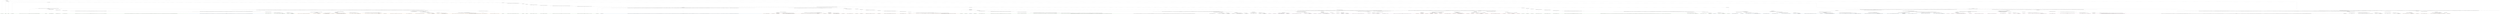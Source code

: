 digraph T {
	{
		rank=same
		429 [penwidth=3,colorscheme=set19,color=3,label="0;1;2;3;4;5;6;7;8;9;10;11;12;13;14;15;16;17;18;19;20_P\nP\n1.9%"]
		427 [penwidth=3,colorscheme=set19,color=3,label="21;22;23;24;25;26;27;28;29;30_P\nP\n3.5%"]
		425 [penwidth=3,colorscheme=set19,color=3,label="41;42;43;44;45;46;47;48;49;50_P\nP\n0.4%"]
		423 [penwidth=3,colorscheme=set19,color=3,label="71;72;73;74;75;76;77;78;79;80;81;82;83;84;85;86;87;88;89;90_P\nP\n4.3%"]
		421 [penwidth=3,colorscheme=set19,color=3,label="101;102;103;104;105;106;107;108;109;110;121;122;123;124;125;126;127;128;129;130;141;142;143;144;145;146;147;148;149;150;171;172;173;174;175;176;177;178;179;180;241;242;243;244;245;246;247;248;249;250;291;292;293;294;295;296;297;298;299;300;321;322;323;324;325;326;327;328;329;330;351;352;353;354;355;356;357;358;359;360;391;392;393;394;395;396;397;398;399;400_P\nP\n0.6%"]
		419 [penwidth=3,colorscheme=set19,color=3,label="441;442;443;444;445;446;447;448;449;450_P\nP\n0.16%"]
		417 [penwidth=3,colorscheme=set19,color=3,label="501;502;503;504;505;506;507;508;509;510;551;552;553;554;555;556;557;558;559;560_P\nP\n0.016%"]
		415 [penwidth=3,colorscheme=set19,color=3,label="651;652;653;654;655;656;657;658;659;660;671;672;673;674;675;676;677;678;679;680_P\nP\n0.006%"]
		413 [penwidth=3,colorscheme=set19,color=3,label="781;782;783;784;785;786;787;788;789;790;841;842;843;844;845;846;847;848;849;850_P\nP\n0.031%"]
		411 [penwidth=3,colorscheme=set19,color=3,label="941;942;943;944;945;946;947;948;949;950;1081;1082;1083;1084;1085;1086;1087;1088;1089;1090;1111;1112;1113;1114;1115;1116;1117;1118;1119;1120;1271;1272;1273;1274;1275;1276;1277;1278;1279;1280;1311;1312;1313;1314;1315;1316;1317;1318;1319;1320;1521;1522;1523;1524;1525;1526;1527;1528;1529;1530;1581;1582;1583;1584;1585;1586;1587;1588;1589;1590;1601;1602;1603;1604;1605;1606;1607;1608;1609;1610;1721;1722;1723;1724;1725;1726;1727;1728;1729;1730;1761;1762;1763;1764;1765;1766;1767;1768;1769;1770;1961;1962;1963;1964;1965;1966;1967;1968;1969;1970_P\nP\n0.014%"]
		409 [penwidth=3,colorscheme=set19,color=3,label="2422;2423;2424;2425;2426;2427;2428;2429;2430;2431;2482;2483;2484;2485;2486;2487;2488;2489;2490;2491;2552;2553;2554;2555;2556;2557;2558;2559;2560;2561;2602;2603;2604;2605;2606;2607;2608;2609;2610;2611;2652;2653;2654;2655;2656;2657;2658;2659;2660;2661;2722;2723;2724;2725;2726;2727;2728;2729;2730;2731;3022;3023;3024;3025;3026;3027;3028;3029;3030;3031;3242;3243;3244;3245;3246;3247;3248;3249;3250;3251;3312;3313;3314;3315;3316;3317;3318;3319;3320;3321;3432;3433;3434;3435;3436;3437;3438;3439;3440;3441;3682;3683;3684;3685;3686;3687;3688;3689;3690;3691;3972;3973;3974;3975;3976;3977;3978;3979;3980;3981;4142;4143;4144;4145;4146;4147;4148;4149;4150;4151;4282;4283;4284;4285;4286;4287;4288;4289;4290;4291;4422;4423;4424;4425;4426;4427;4428;4429;4430;4431;4872;4873;4874;4875;4876;4877;4878;4879;4880;4881;5042;5043;5044;5045;5046;5047;5048;5049;5050;5051;5052;5203;5204;5205;5206;5207;5208;5209;5210;5211;5212_P\nP\n4.1%"]
		407 [penwidth=3,colorscheme=set19,color=3,label="5333;5334;5335;5336;5337;5338;5339;5340;5341;5342;5603;5604;5605;5606;5607;5608;5609;5610;5611;5612_P\nP\n1.7%"]
		405 [penwidth=3,colorscheme=set19,color=3,label="5703;5704;5705;5706;5707;5708;5709;5710;5711;5712;5793;5794;5795;5796;5797;5798;5799;5800;5801;5802_P\nP\n2.6%"]
		403 [penwidth=3,colorscheme=set19,color=3,label="5923;5924;5925;5926;5927;5928;5929;5930;5931;5932_P\nP\n6.3%"]
		401 [penwidth=3,colorscheme=set19,color=3,label="5503;5504;5505;5506;5507;5508;5509;5510;5511;5512_P\nP\n2.2%"]
		399 [penwidth=3,colorscheme=set19,color=3,label="5593;5594;5595;5596;5597;5598;5599;5600;5601;5602_P\nP\n6.3%"]
		397 [penwidth=3,colorscheme=set19,color=3,label="191;192;193;194;195;196;197;198;199;200_P\nP\n0.33%"]
		395 [penwidth=3,colorscheme=set19,color=3,label="231;232;233;234;235;236;237;238;239;240;261;262;263;264;265;266;267;268;269;270;311;312;313;314;315;316;317;318;319;320;331;332;333;334;335;336;337;338;339;340;371;372;373;374;375;376;377;378;379;380_P\nP\n0.13%"]
		393 [penwidth=3,colorscheme=set19,color=3,label="461;462;463;464;465;466;467;468;469;470_P\nP\n0.14%"]
		391 [penwidth=3,colorscheme=set19,color=3,label="481;482;483;484;485;486;487;488;489;490_P\nP\n0.074%"]
		389 [penwidth=3,colorscheme=set19,color=3,label="691;692;693;694;695;696;697;698;699;700;731;732;733;734;735;736;737;738;739;740;761;762;763;764;765;766;767;768;769;770_P\nP\n0.1%"]
		387 [penwidth=3,colorscheme=set19,color=3,label="811;812;813;814;815;816;817;818;819;820;871;872;873;874;875;876;877;878;879;880;961;962;963;964;965;966;967;968;969;970_P\nP\n0.035%"]
		385 [penwidth=3,colorscheme=set19,color=3,label="1251;1252;1253;1254;1255;1256;1257;1258;1259;1260;1291;1292;1293;1294;1295;1296;1297;1298;1299;1300;1341;1342;1343;1344;1345;1346;1347;1348;1349;1350;1371;1372;1373;1374;1375;1376;1377;1378;1379;1380;1451;1452;1453;1454;1455;1456;1457;1458;1459;1460;1491;1492;1493;1494;1495;1496;1497;1498;1499;1500_P\nP\n0.019%"]
		383 [penwidth=3,colorscheme=set19,color=3,label="1561;1562;1563;1564;1565;1566;1567;1568;1569;1570;1591;1592;1593;1594;1595;1596;1597;1598;1599;1600;1661;1662;1663;1664;1665;1666;1667;1668;1669;1670;1691;1692;1693;1694;1695;1696;1697;1698;1699;1700;1741;1742;1743;1744;1745;1746;1747;1748;1749;1750_P\nP\n0.011%"]
		380 [penwidth=3,colorscheme=set19,color=3,label="2132;2133;2134;2135;2136;2137;2138;2139;2140;2141_P\nP\n6%"]
		377 [penwidth=3,colorscheme=set19,color=3,label="2222;2223;2224;2225;2226;2227;2228;2229;2230;2231_P\nP\n3.8%"]
		375 [penwidth=3,colorscheme=set19,color=3,label="2282;2283;2284;2285;2286;2287;2288;2289;2290;2291_P\nP\n1.6%"]
		373 [penwidth=3,colorscheme=set19,color=3,label="2392;2393;2394;2395;2396;2397;2398;2399;2400;2401_P\nP\n1.5%"]
		371 [penwidth=3,colorscheme=set19,color=3,label="2792;2793;2794;2795;2796;2797;2798;2799;2800;2801;2872;2873;2874;2875;2876;2877;2878;2879;2880;2881_P\nP\n0.16%"]
		369 [penwidth=3,colorscheme=set19,color=3,label="3342;3343;3344;3345;3346;3347;3348;3349;3350;3351;3402;3403;3404;3405;3406;3407;3408;3409;3410;3411;3462;3463;3464;3465;3466;3467;3468;3469;3470;3471;3842;3843;3844;3845;3846;3847;3848;3849;3850;3851;3912;3913;3914;3915;3916;3917;3918;3919;3920;3921;4002;4003;4004;4005;4006;4007;4008;4009;4010;4011;4302;4303;4304;4305;4306;4307;4308;4309;4310;4311_P\nP\n0.012%"]
		367 [penwidth=3,colorscheme=set19,color=3,label="4362;4363;4364;4365;4366;4367;4368;4369;4370;4371;4642;4643;4644;4645;4646;4647;4648;4649;4650;4651;5383;5384;5385;5386;5387;5388;5389;5390;5391;5392_P\nP\n0.019%"]
		365 [penwidth=3,colorscheme=set19,color=3,label="5573;5574;5575;5576;5577;5578;5579;5580;5581;5582;5673;5674;5675;5676;5677;5678;5679;5680;5681;5682;5893;5894;5895;5896;5897;5898;5899;5900;5901;5902;6093;6094;6095;6096;6097;6098;6099;6100;6101;6102;6193;6194;6195;6196;6197;6198;6199;6200;6201;6202;6323;6324;6325;6326;6327;6328;6329;6330;6331;6332;6453;6454;6455;6456;6457;6458;6459;6460;6461;6462;6683;6684;6685;6686;6687;6688;6689;6690;6691;6692_P\nP\n0.0051%"]
		363 [penwidth=3,colorscheme=set19,color=3,label="6833;6834;6835;6836;6837;6838;6839;6840;6841;6842;6893;6894;6895;6896;6897;6898;6899;6900;6901;6902;6953;6954;6955;6956;6957;6958;6959;6960;6961;6962;7044;7045;7046;7047;7048;7049;7050;7051;7052;7053;7074;7075;7076;7077;7078;7079;7080;7081;7082;7083;7124;7125;7126;7127;7128;7129;7130;7131;7132;7133;7304;7305;7306;7307;7308;7309;7310;7311;7312;7313;7394;7395;7396;7397;7398;7399;7400;7401;7402;7403;7744;7745;7746;7747;7748;7749;7750;7751;7752;7753;7844;7845;7846;7847;7848;7849;7850;7851;7852;7853;8084;8085;8086;8087;8088;8089;8090;8091;8092;8093;8174;8175;8176;8177;8178;8179;8180;8181;8182;8183;8234;8235;8236;8237;8238;8239;8240;8241;8242;8243;8244;8286;8287;8288;8289;8290;8291;8292;8293;8294;8295_P\nP\n7.3%"]
		361 [penwidth=3,colorscheme=set19,color=3,label="2272;2273;2274;2275;2276;2277;2278;2279;2280;2281_P\nP\n1.1%"]
		359 [penwidth=3,colorscheme=set19,color=3,label="2382;2383;2384;2385;2386;2387;2388;2389;2390;2391_P\nP\n0.49%"]
		357 [penwidth=3,colorscheme=set19,color=3,label="2442;2443;2444;2445;2446;2447;2448;2449;2450;2451_P\nP\n2.3%"]
		355 [penwidth=3,colorscheme=set19,color=3,label="2562;2563;2564;2565;2566;2567;2568;2569;2570;2571;2612;2613;2614;2615;2616;2617;2618;2619;2620;2621_P\nP\n1%"]
		353 [penwidth=3,colorscheme=set19,color=3,label="2852;2853;2854;2855;2856;2857;2858;2859;2860;2861;2942;2943;2944;2945;2946;2947;2948;2949;2950;2951_P\nP\n0.21%"]
		351 [penwidth=3,colorscheme=set19,color=3,label="3082;3083;3084;3085;3086;3087;3088;3089;3090;3091;3162;3163;3164;3165;3166;3167;3168;3169;3170;3171_P\nP\n0.01%"]
		349 [penwidth=3,colorscheme=set19,color=3,label="3202;3203;3204;3205;3206;3207;3208;3209;3210;3211;3252;3253;3254;3255;3256;3257;3258;3259;3260;3261;3322;3323;3324;3325;3326;3327;3328;3329;3330;3331;3532;3533;3534;3535;3536;3537;3538;3539;3540;3541;3692;3693;3694;3695;3696;3697;3698;3699;3700;3701;3772;3773;3774;3775;3776;3777;3778;3779;3780;3781_P\nP\n0.011%"]
		347 [penwidth=3,colorscheme=set19,color=3,label="3892;3893;3894;3895;3896;3897;3898;3899;3900;3901;3992;3993;3994;3995;3996;3997;3998;3999;4000;4001;4312;4313;4314;4315;4316;4317;4318;4319;4320;4321;4442;4443;4444;4445;4446;4447;4448;4449;4450;4451;4542;4543;4544;4545;4546;4547;4548;4549;4550;4551;4652;4653;4654;4655;4656;4657;4658;4659;4660;4661;4982;4983;4984;4985;4986;4987;4988;4989;4990;4991;5093;5094;5095;5096;5097;5098;5099;5100;5101;5102;5183;5184;5185;5186;5187;5188;5189;5190;5191;5192;5323;5324;5325;5326;5327;5328;5329;5330;5331;5332;5393;5394;5395;5396;5397;5398;5399;5400;5401;5402;5483;5484;5485;5486;5487;5488;5489;5490;5491;5492;5693;5694;5695;5696;5697;5698;5699;5700;5701;5702;5913;5914;5915;5916;5917;5918;5919;5920;5921;5922;6183;6184;6185;6186;6187;6188;6189;6190;6191;6192;6313;6314;6315;6316;6317;6318;6319;6320;6321;6322;6573;6574;6575;6576;6577;6578;6579;6580;6581;6582;6653;6654;6655;6656;6657;6658;6659;6660;6661;6662;6863;6864;6865;6866;6867;6868;6869;6870;6871;6872;6913;6914;6915;6916;6917;6918;6919;6920;6921;6922;7003;7004;7005;7006;7007;7008;7009;7010;7011;7012;7033;7034;7035;7036;7037;7038;7039;7040;7041;7042;7043;7084;7085;7086;7087;7088;7089;7090;7091;7092;7093;7154;7155;7156;7157;7158;7159;7160;7161;7162;7163_P\nP\n2.2%"]
		345 [penwidth=3,colorscheme=set19,color=3,label="7254;7255;7256;7257;7258;7259;7260;7261;7262;7263;7334;7335;7336;7337;7338;7339;7340;7341;7342;7343_P\nP\n3.9%"]
		343 [penwidth=3,colorscheme=set19,color=3,label="7594;7595;7596;7597;7598;7599;7600;7601;7602;7603_P\nP\n9%"]
		341 [penwidth=3,colorscheme=set19,color=3,label="7324;7325;7326;7327;7328;7329;7330;7331;7332;7333;7414;7415;7416;7417;7418;7419;7420;7421;7422;7423_P\nP\n4.3%"]
		339 [penwidth=3,colorscheme=set19,color=3,label="7484;7485;7486;7487;7488;7489;7490;7491;7492;7493_P\nP\n6.3%"]
		337 [penwidth=3,colorscheme=set19,color=3,label="7584;7585;7586;7587;7588;7589;7590;7591;7592;7593_P\nP\n3.2%"]
		335 [penwidth=3,colorscheme=set19,color=3,label="7684;7685;7686;7687;7688;7689;7690;7691;7692;7693_P\nP\n5.5%"]
		333 [penwidth=3,colorscheme=set19,color=3,label="2212;2213;2214;2215;2216;2217;2218;2219;2220;2221_P\nP\n5%"]
		332 [penwidth=3,colorscheme=set19,color=2,label="2422;2423;2424;2425;2426;2427;2428;2429;2430;2431;2482;2483;2484;2485;2486;2487;2488;2489;2490;2491;2552;2553;2554;2555;2556;2557;2558;2559;2560;2561;2602;2603;2604;2605;2606;2607;2608;2609;2610;2611;2652;2653;2654;2655;2656;2657;2658;2659;2660;2661;2722;2723;2724;2725;2726;2727;2728;2729;2730;2731;3022;3023;3024;3025;3026;3027;3028;3029;3030;3031;3242;3243;3244;3245;3246;3247;3248;3249;3250;3251;3312;3313;3314;3315;3316;3317;3318;3319;3320;3321;3432;3433;3434;3435;3436;3437;3438;3439;3440;3441;3682;3683;3684;3685;3686;3687;3688;3689;3690;3691;3972;3973;3974;3975;3976;3977;3978;3979;3980;3981;4142;4143;4144;4145;4146;4147;4148;4149;4150;4151;4282;4283;4284;4285;4286;4287;4288;4289;4290;4291;4422;4423;4424;4425;4426;4427;4428;4429;4430;4431;4872;4873;4874;4875;4876;4877;4878;4879;4880;4881;5042;5043;5044;5045;5046;5047;5048;5049;5050;5051;5052;5203;5204;5205;5206;5207;5208;5209;5210;5211;5212_M1\nM1\n0.0078%"]
		323 [penwidth=3,colorscheme=set19,color=2,label="5853;5854;5855;5856;5857;5858;5859;5860;5861;5862;5983;5984;5985;5986;5987;5988;5989;5990;5991;5992_M1\nM1\n5.2%"]
		321 [penwidth=3,colorscheme=set19,color=2,label="5973;5974;5975;5976;5977;5978;5979;5980;5981;5982_M1\nM1\n0.65%"]
		319 [penwidth=3,colorscheme=set19,color=2,label="6233;6234;6235;6236;6237;6238;6239;6240;6241;6242;6503;6504;6505;6506;6507;6508;6509;6510;6511;6512_M1\nM1\n3.3%"]
		317 [penwidth=3,colorscheme=set19,color=2,label="6703;6704;6705;6706;6707;6708;6709;6710;6711;6712;6783;6784;6785;6786;6787;6788;6789;6790;6791;6792_M1\nM1\n5.4%"]
		315 [penwidth=3,colorscheme=set19,color=2,label="5643;5644;5645;5646;5647;5648;5649;5650;5651;5652;5743;5744;5745;5746;5747;5748;5749;5750;5751;5752_M1\nM1\n0.91%"]
		313 [penwidth=3,colorscheme=set19,color=2,label="5843;5844;5845;5846;5847;5848;5849;5850;5851;5852;6123;6124;6125;6126;6127;6128;6129;6130;6131;6132_M1\nM1\n5.6%"]
		311 [penwidth=3,colorscheme=set19,color=2,label="6223;6224;6225;6226;6227;6228;6229;6230;6231;6232;6373;6374;6375;6376;6377;6378;6379;6380;6381;6382;6493;6494;6495;6496;6497;6498;6499;6500;6501;6502_M1\nM1\n6.6%"]
		309 [penwidth=3,colorscheme=set19,color=2,label="6623;6624;6625;6626;6627;6628;6629;6630;6631;6632_M1\nM1\n4%"]
		307 [penwidth=3,colorscheme=set19,color=2,label="6853;6854;6855;6856;6857;6858;6859;6860;6861;6862_M1\nM1\n6.8%"]
		305 [penwidth=3,colorscheme=set19,color=2,label="5633;5634;5635;5636;5637;5638;5639;5640;5641;5642;5833;5834;5835;5836;5837;5838;5839;5840;5841;5842;5963;5964;5965;5966;5967;5968;5969;5970;5971;5972;6113;6114;6115;6116;6117;6118;6119;6120;6121;6122_M1\nM1\n4.4%"]
		303 [penwidth=3,colorscheme=set19,color=2,label="6363;6364;6365;6366;6367;6368;6369;6370;6371;6372_M1\nM1\n2.6%"]
		301 [penwidth=3,colorscheme=set19,color=2,label="6483;6484;6485;6486;6487;6488;6489;6490;6491;6492;6613;6614;6615;6616;6617;6618;6619;6620;6621;6622;6693;6694;6695;6696;6697;6698;6699;6700;6701;6702_M1\nM1\n6.6%"]
		299 [penwidth=3,colorscheme=set19,color=2,label="5733;5734;5735;5736;5737;5738;5739;5740;5741;5742;5823;5824;5825;5826;5827;5828;5829;5830;5831;5832;5953;5954;5955;5956;5957;5958;5959;5960;5961;5962;6053;6054;6055;6056;6057;6058;6059;6060;6061;6062_M1\nM1\n0.74%"]
		297 [penwidth=3,colorscheme=set19,color=2,label="6213;6214;6215;6216;6217;6218;6219;6220;6221;6222;6353;6354;6355;6356;6357;6358;6359;6360;6361;6362_M1\nM1\n7.8%"]
		295 [penwidth=3,colorscheme=set19,color=2,label="5523;5524;5525;5526;5527;5528;5529;5530;5531;5532;5623;5624;5625;5626;5627;5628;5629;5630;5631;5632;5723;5724;5725;5726;5727;5728;5729;5730;5731;5732_M1\nM1\n2.2%"]
		293 [penwidth=3,colorscheme=set19,color=2,label="5813;5814;5815;5816;5817;5818;5819;5820;5821;5822;5943;5944;5945;5946;5947;5948;5949;5950;5951;5952_M1\nM1\n6.3%"]
		290 [penwidth=3,colorscheme=set19,color=2,label="4762;4763;4764;4765;4766;4767;4768;4769;4770;4771;5223;5224;5225;5226;5227;5228;5229;5230;5231;5232;5353;5354;5355;5356;5357;5358;5359;5360;5361;5362;5613;5614;5615;5616;5617;5618;5619;5620;5621;5622_M1\nM1\n3.6%"]
		288 [penwidth=3,colorscheme=set19,color=2,label="6343;6344;6345;6346;6347;6348;6349;6350;6351;6352_M1\nM1\n6.3%"]
		286 [penwidth=3,colorscheme=set19,color=2,label="4902;4903;4904;4905;4906;4907;4908;4909;4910;4911;4992;4993;4994;4995;4996;4997;4998;4999;5000;5001;5103;5104;5105;5106;5107;5108;5109;5110;5111;5112_M1\nM1\n0.58%"]
		283 [penwidth=3,colorscheme=set19,color=2,label="6333;6334;6335;6336;6337;6338;6339;6340;6341;6342;6473;6474;6475;6476;6477;6478;6479;6480;6481;6482;6603;6604;6605;6606;6607;6608;6609;6610;6611;6612_M1\nM1\n7.6%"]
		281 [penwidth=3,colorscheme=set19,color=2,label="6463;6464;6465;6466;6467;6468;6469;6470;6471;6472;6843;6844;6845;6846;6847;6848;6849;6850;6851;6852_M1\nM1\n0.51%"]
		279 [penwidth=3,colorscheme=set19,color=2,label="6963;6964;6965;6966;6967;6968;6969;6970;6971;6972_M1\nM1\n5.5%"]
		278 [penwidth=3,colorscheme=set19,color=2,label="2132;2133;2134;2135;2136;2137;2138;2139;2140;2141_M1\nM1\n0.35%"]
		276 [penwidth=3,colorscheme=set19,color=2,label="2292;2293;2294;2295;2296;2297;2298;2299;2300;2301;2402;2403;2404;2405;2406;2407;2408;2409;2410;2411;2502;2503;2504;2505;2506;2507;2508;2509;2510;2511;2632;2633;2634;2635;2636;2637;2638;2639;2640;2641;2812;2813;2814;2815;2816;2817;2818;2819;2820;2821;2842;2843;2844;2845;2846;2847;2848;2849;2850;2851;2882;2883;2884;2885;2886;2887;2888;2889;2890;2891;3062;3063;3064;3065;3066;3067;3068;3069;3070;3071;3122;3123;3124;3125;3126;3127;3128;3129;3130;3131;3272;3273;3274;3275;3276;3277;3278;3279;3280;3281;3622;3623;3624;3625;3626;3627;3628;3629;3630;3631;3932;3933;3934;3935;3936;3937;3938;3939;3940;3941;4022;4023;4024;4025;4026;4027;4028;4029;4030;4031;4452;4453;4454;4455;4456;4457;4458;4459;4460;4461;4662;4663;4664;4665;4666;4667;4668;4669;4670;4671;4892;4893;4894;4895;4896;4897;4898;4899;4900;4901;5193;5194;5195;5196;5197;5198;5199;5200;5201;5202;5403;5404;5405;5406;5407;5408;5409;5410;5411;5412;5493;5494;5495;5496;5497;5498;5499;5500;5501;5502;5583;5584;5585;5586;5587;5588;5589;5590;5591;5592;5663;5664;5665;5666;5667;5668;5669;5670;5671;5672;6033;6034;6035;6036;6037;6038;6039;6040;6041;6042;6593;6594;6595;6596;6597;6598;6599;6600;6601;6602;6673;6674;6675;6676;6677;6678;6679;6680;6681;6682;6773;6774;6775;6776;6777;6778;6779;6780;6781;6782;6823;6824;6825;6826;6827;6828;6829;6830;6831;6832;6943;6944;6945;6946;6947;6948;6949;6950;6951;6952;6983;6984;6985;6986;6987;6988;6989;6990;6991;6992;7144;7145;7146;7147;7148;7149;7150;7151;7152;7153;7194;7195;7196;7197;7198;7199;7200;7201;7202;7203;7244;7245;7246;7247;7248;7249;7250;7251;7252;7253;7404;7405;7406;7407;7408;7409;7410;7411;7412;7413;7574;7575;7576;7577;7578;7579;7580;7581;7582;7583;7674;7675;7676;7677;7678;7679;7680;7681;7682;7683;7764;7765;7766;7767;7768;7769;7770;7771;7772;7773;7954;7955;7956;7957;7958;7959;7960;7961;7962;7963;8074;8075;8076;8077;8078;8079;8080;8081;8082;8083;8164;8165;8166;8167;8168;8169;8170;8171;8172;8173_M1\nM1\n5.1%"]
		275 [penwidth=3,colorscheme=set19,color=2,label="2282;2283;2284;2285;2286;2287;2288;2289;2290;2291_M1\nM1\n1.6%"]
		274 [penwidth=3,colorscheme=set19,color=2,label="7484;7485;7486;7487;7488;7489;7490;7491;7492;7493_M1\nM1\n0.0019%"]
		268 [penwidth=3,colorscheme=set19,color=8,label="4272;4273;4274;4275;4276;4277;4278;4279;4280;4281_M2\nM2\n3.2%"]
		266 [penwidth=3,colorscheme=set19,color=8,label="4402;4403;4404;4405;4406;4407;4408;4409;4410;4411_M2\nM2\n4.6%"]
		264 [penwidth=3,colorscheme=set19,color=8,label="4502;4503;4504;4505;4506;4507;4508;4509;4510;4511;4702;4703;4704;4705;4706;4707;4708;4709;4710;4711;4802;4803;4804;4805;4806;4807;4808;4809;4810;4811_M2\nM2\n6%"]
		262 [penwidth=3,colorscheme=set19,color=8,label="4352;4353;4354;4355;4356;4357;4358;4359;4360;4361_M2\nM2\n12%"]
		260 [penwidth=3,colorscheme=set19,color=8,label="3652;3653;3654;3655;3656;3657;3658;3659;3660;3661;3732;3733;3734;3735;3736;3737;3738;3739;3740;3741;3872;3873;3874;3875;3876;3877;3878;3879;3880;3881_M2\nM2\n3.5%"]
		258 [penwidth=3,colorscheme=set19,color=8,label="3962;3963;3964;3965;3966;3967;3968;3969;3970;3971;4072;4073;4074;4075;4076;4077;4078;4079;4080;4081;4262;4263;4264;4265;4266;4267;4268;4269;4270;4271_M2\nM2\n7.1%"]
		256 [penwidth=3,colorscheme=set19,color=8,label="4492;4493;4494;4495;4496;4497;4498;4499;4500;4501;4562;4563;4564;4565;4566;4567;4568;4569;4570;4571_M2\nM2\n5.4%"]
		254 [penwidth=3,colorscheme=set19,color=8,label="4692;4693;4694;4695;4696;4697;4698;4699;4700;4701_M2\nM2\n0.87%"]
		252 [penwidth=3,colorscheme=set19,color=8,label="4792;4793;4794;4795;4796;4797;4798;4799;4800;4801_M2\nM2\n1.8%"]
		250 [penwidth=3,colorscheme=set19,color=8,label="4912;4913;4914;4915;4916;4917;4918;4919;4920;4921_M2\nM2\n6.8%"]
		248 [penwidth=3,colorscheme=set19,color=8,label="3722;3723;3724;3725;3726;3727;3728;3729;3730;3731_M2\nM2\n9.1%"]
		246 [penwidth=3,colorscheme=set19,color=8,label="4062;4063;4064;4065;4066;4067;4068;4069;4070;4071;4122;4123;4124;4125;4126;4127;4128;4129;4130;4131;4482;4483;4484;4485;4486;4487;4488;4489;4490;4491_M2\nM2\n3.6%"]
		244 [penwidth=3,colorscheme=set19,color=8,label="4682;4683;4684;4685;4686;4687;4688;4689;4690;4691;4782;4783;4784;4785;4786;4787;4788;4789;4790;4791_M2\nM2\n5.2%"]
		242 [penwidth=3,colorscheme=set19,color=8,label="3572;3573;3574;3575;3576;3577;3578;3579;3580;3581;3642;3643;3644;3645;3646;3647;3648;3649;3650;3651_M2\nM2\n1.6%"]
		240 [penwidth=3,colorscheme=set19,color=8,label="3712;3713;3714;3715;3716;3717;3718;3719;3720;3721;3792;3793;3794;3795;3796;3797;3798;3799;3800;3801;3952;3953;3954;3955;3956;3957;3958;3959;3960;3961;4052;4053;4054;4055;4056;4057;4058;4059;4060;4061;4202;4203;4204;4205;4206;4207;4208;4209;4210;4211_M2\nM2\n5.4%"]
		238 [penwidth=3,colorscheme=set19,color=8,label="4342;4343;4344;4345;4346;4347;4348;4349;4350;4351;4392;4393;4394;4395;4396;4397;4398;4399;4400;4401_M2\nM2\n4.9%"]
		236 [penwidth=3,colorscheme=set19,color=8,label="4472;4473;4474;4475;4476;4477;4478;4479;4480;4481_M2\nM2\n7.4%"]
		234 [penwidth=3,colorscheme=set19,color=8,label="3282;3283;3284;3285;3286;3287;3288;3289;3290;3291_M2\nM2\n6.5%"]
		232 [penwidth=3,colorscheme=set19,color=8,label="3362;3363;3364;3365;3366;3367;3368;3369;3370;3371;3562;3563;3564;3565;3566;3567;3568;3569;3570;3571;3632;3633;3634;3635;3636;3637;3638;3639;3640;3641;3782;3783;3784;3785;3786;3787;3788;3789;3790;3791;3942;3943;3944;3945;3946;3947;3948;3949;3950;3951;4042;4043;4044;4045;4046;4047;4048;4049;4050;4051;4192;4193;4194;4195;4196;4197;4198;4199;4200;4201;4252;4253;4254;4255;4256;4257;4258;4259;4260;4261_M2\nM2\n5.2%"]
		230 [penwidth=3,colorscheme=set19,color=9,label="131;132;133;134;135;136;137;138;139;140;211;212;213;214;215;216;217;218;219;220;281;282;283;284;285;286;287;288;289;290;341;342;343;344;345;346;347;348;349;350;401;402;403;404;405;406;407;408;409;410;431;432;433;434;435;436;437;438;439;440;471;472;473;474;475;476;477;478;479;480;621;622;623;624;625;626;627;628;629;630;831;832;833;834;835;836;837;838;839;840;891;892;893;894;895;896;897;898;899;900;931;932;933;934;935;936;937;938;939;940;981;982;983;984;985;986;987;988;989;990;1031;1032;1033;1034;1035;1036;1037;1038;1039;1040;1071;1072;1073;1074;1075;1076;1077;1078;1079;1080;1101;1102;1103;1104;1105;1106;1107;1108;1109;1110;1141;1142;1143;1144;1145;1146;1147;1148;1149;1150;1171;1172;1173;1174;1175;1176;1177;1178;1179;1180;1231;1232;1233;1234;1235;1236;1237;1238;1239;1240;1301;1302;1303;1304;1305;1306;1307;1308;1309;1310;1391;1392;1393;1394;1395;1396;1397;1398;1399;1400;1421;1422;1423;1424;1425;1426;1427;1428;1429;1430;1511;1512;1513;1514;1515;1516;1517;1518;1519;1520;1631;1632;1633;1634;1635;1636;1637;1638;1639;1640;1681;1682;1683;1684;1685;1686;1687;1688;1689;1690;1711;1712;1713;1714;1715;1716;1717;1718;1719;1720;1871;1872;1873;1874;1875;1876;1877;1878;1879;1880;1921;1922;1923;1924;1925;1926;1927;1928;1929;1930;1941;1942;1943;1944;1945;1946;1947;1948;1949;1950;2051;2052;2053;2054;2055;2056;2057;2058;2059;2060;2102;2103;2104;2105;2106;2107;2108;2109;2110;2111;2152;2153;2154;2155;2156;2157;2158;2159;2160;2161;2202;2203;2204;2205;2206;2207;2208;2209;2210;2211;2262;2263;2264;2265;2266;2267;2268;2269;2270;2271;2322;2323;2324;2325;2326;2327;2328;2329;2330;2331;2432;2433;2434;2435;2436;2437;2438;2439;2440;2441;2542;2543;2544;2545;2546;2547;2548;2549;2550;2551;2592;2593;2594;2595;2596;2597;2598;2599;2600;2601;2712;2713;2714;2715;2716;2717;2718;2719;2720;2721;2922;2923;2924;2925;2926;2927;2928;2929;2930;2931;3012;3013;3014;3015;3016;3017;3018;3019;3020;3021;3072;3073;3074;3075;3076;3077;3078;3079;3080;3081;3142;3143;3144;3145;3146;3147;3148;3149;3150;3151;3302;3303;3304;3305;3306;3307;3308;3309;3310;3311;3422;3423;3424;3425;3426;3427;3428;3429;3430;3431;3512;3513;3514;3515;3516;3517;3518;3519;3520;3521;3882;3883;3884;3885;3886;3887;3888;3889;3890;3891;4612;4613;4614;4615;4616;4617;4618;4619;4620;4621;4742;4743;4744;4745;4746;4747;4748;4749;4750;4751;4882;4883;4884;4885;4886;4887;4888;4889;4890;4891;5063;5064;5065;5066;5067;5068;5069;5070;5071;5072;5163;5164;5165;5166;5167;5168;5169;5170;5171;5172;5293;5294;5295;5296;5297;5298;5299;5300;5301;5302;5553;5554;5555;5556;5557;5558;5559;5560;5561;5562;5863;5864;5865;5866;5867;5868;5869;5870;5871;5872_M3\nM3\n0.69%"]
		228 [penwidth=3,colorscheme=set19,color=9,label="5993;5994;5995;5996;5997;5998;5999;6000;6001;6002_M3\nM3\n0.27%"]
		226 [penwidth=3,colorscheme=set19,color=9,label="6143;6144;6145;6146;6147;6148;6149;6150;6151;6152;6263;6264;6265;6266;6267;6268;6269;6270;6271;6272_M3\nM3\n3.5%"]
		224 [penwidth=3,colorscheme=set19,color=9,label="6383;6384;6385;6386;6387;6388;6389;6390;6391;6392;6523;6524;6525;6526;6527;6528;6529;6530;6531;6532;6633;6634;6635;6636;6637;6638;6639;6640;6641;6642_M3\nM3\n3.1%"]
		222 [penwidth=3,colorscheme=set19,color=9,label="6723;6724;6725;6726;6727;6728;6729;6730;6731;6732_M3\nM3\n5.3%"]
		220 [penwidth=3,colorscheme=set19,color=9,label="6253;6254;6255;6256;6257;6258;6259;6260;6261;6262_M3\nM3\n2.4%"]
		218 [penwidth=3,colorscheme=set19,color=9,label="6513;6514;6515;6516;6517;6518;6519;6520;6521;6522_M3\nM3\n5.6%"]
		216 [penwidth=3,colorscheme=set19,color=9,label="6133;6134;6135;6136;6137;6138;6139;6140;6141;6142;6243;6244;6245;6246;6247;6248;6249;6250;6251;6252_M3\nM3\n3.9%"]
		214 [penwidth=3,colorscheme=set19,color=9,label="6713;6714;6715;6716;6717;6718;6719;6720;6721;6722_M3\nM3\n0.81%"]
		212 [penwidth=3,colorscheme=set19,color=9,label="6793;6794;6795;6796;6797;6798;6799;6800;6801;6802_M3\nM3\n6.1%"]
		210 [penwidth=3,colorscheme=set19,color=9,label="2742;2743;2744;2745;2746;2747;2748;2749;2750;2751;2802;2803;2804;2805;2806;2807;2808;2809;2810;2811;2962;2963;2964;2965;2966;2967;2968;2969;2970;2971;3112;3113;3114;3115;3116;3117;3118;3119;3120;3121;3172;3173;3174;3175;3176;3177;3178;3179;3180;3181;3222;3223;3224;3225;3226;3227;3228;3229;3230;3231;3352;3353;3354;3355;3356;3357;3358;3359;3360;3361;3412;3413;3414;3415;3416;3417;3418;3419;3420;3421;3472;3473;3474;3475;3476;3477;3478;3479;3480;3481;3702;3703;3704;3705;3706;3707;3708;3709;3710;3711;3852;3853;3854;3855;3856;3857;3858;3859;3860;3861;3922;3923;3924;3925;3926;3927;3928;3929;3930;3931;4012;4013;4014;4015;4016;4017;4018;4019;4020;4021;4152;4153;4154;4155;4156;4157;4158;4159;4160;4161;4222;4223;4224;4225;4226;4227;4228;4229;4230;4231;4432;4433;4434;4435;4436;4437;4438;4439;4440;4441;4972;4973;4974;4975;4976;4977;4978;4979;4980;4981;5083;5084;5085;5086;5087;5088;5089;5090;5091;5092;5313;5314;5315;5316;5317;5318;5319;5320;5321;5322;5463;5464;5465;5466;5467;5468;5469;5470;5471;5472;5763;5764;5765;5766;5767;5768;5769;5770;5771;5772_M3\nM3\n4%"]
		208 [penwidth=3,colorscheme=set19,color=9,label="5873;5874;5875;5876;5877;5878;5879;5880;5881;5882;6003;6004;6005;6006;6007;6008;6009;6010;6011;6012_M3\nM3\n3%"]
		206 [penwidth=3,colorscheme=set19,color=9,label="6073;6074;6075;6076;6077;6078;6079;6080;6081;6082_M3\nM3\n3.1%"]
		204 [penwidth=3,colorscheme=set19,color=9,label="6163;6164;6165;6166;6167;6168;6169;6170;6171;6172_M3\nM3\n12%"]
		202 [penwidth=3,colorscheme=set19,color=9,label="6543;6544;6545;6546;6547;6548;6549;6550;6551;6552_M3\nM3\n6.1%"]
		200 [penwidth=3,colorscheme=set19,color=9,label="6153;6154;6155;6156;6157;6158;6159;6160;6161;6162_M3\nM3\n4.8%"]
		198 [penwidth=3,colorscheme=set19,color=9,label="6283;6284;6285;6286;6287;6288;6289;6290;6291;6292;6423;6424;6425;6426;6427;6428;6429;6430;6431;6432_M3\nM3\n11%"]
		196 [penwidth=3,colorscheme=set19,color=9,label="6413;6414;6415;6416;6417;6418;6419;6420;6421;6422_M3\nM3\n8.2%"]
		193 [penwidth=3,colorscheme=set19,color=9,label="6273;6274;6275;6276;6277;6278;6279;6280;6281;6282;6403;6404;6405;6406;6407;6408;6409;6410;6411;6412_M3\nM3\n6.6%"]
		191 [penwidth=3,colorscheme=set19,color=9,label="6393;6394;6395;6396;6397;6398;6399;6400;6401;6402_M3\nM3\n3.3%"]
		189 [penwidth=3,colorscheme=set19,color=9,label="6533;6534;6535;6536;6537;6538;6539;6540;6541;6542_M3\nM3\n5.9%"]
		186 [penwidth=3,colorscheme=set19,color=7,label="4412;4413;4414;4415;4416;4417;4418;4419;4420;4421;4592;4593;4594;4595;4596;4597;4598;4599;4600;4601_M4\nM4\n7.3%"]
		184 [penwidth=3,colorscheme=set19,color=7,label="4732;4733;4734;4735;4736;4737;4738;4739;4740;4741_M4\nM4\n4.4%"]
		182 [penwidth=3,colorscheme=set19,color=7,label="5273;5274;5275;5276;5277;5278;5279;5280;5281;5282_M4\nM4\n5.8%"]
		180 [penwidth=3,colorscheme=set19,color=7,label="4862;4863;4864;4865;4866;4867;4868;4869;4870;4871;4952;4953;4954;4955;4956;4957;4958;4959;4960;4961;5032;5033;5034;5035;5036;5037;5038;5039;5040;5041;5153;5154;5155;5156;5157;5158;5159;5160;5161;5162_M4\nM4\n5.1%"]
		178 [penwidth=3,colorscheme=set19,color=7,label="4522;4523;4524;4525;4526;4527;4528;4529;4530;4531;4722;4723;4724;4725;4726;4727;4728;4729;4730;4731;4852;4853;4854;4855;4856;4857;4858;4859;4860;4861;4942;4943;4944;4945;4946;4947;4948;4949;4950;4951;5022;5023;5024;5025;5026;5027;5028;5029;5030;5031;5143;5144;5145;5146;5147;5148;5149;5150;5151;5152_M4\nM4\n4.3%"]
		176 [penwidth=3,colorscheme=set19,color=7,label="5263;5264;5265;5266;5267;5268;5269;5270;5271;5272_M4\nM4\n5.7%"]
		173 [penwidth=3,colorscheme=set19,color=7,label="4712;4713;4714;4715;4716;4717;4718;4719;4720;4721_M4\nM4\n6.9%"]
		171 [penwidth=3,colorscheme=set19,color=7,label="4842;4843;4844;4845;4846;4847;4848;4849;4850;4851;4932;4933;4934;4935;4936;4937;4938;4939;4940;4941_M4\nM4\n7.5%"]
		169 [penwidth=3,colorscheme=set19,color=7,label="4832;4833;4834;4835;4836;4837;4838;4839;4840;4841_M4\nM4\n1%"]
		167 [penwidth=3,colorscheme=set19,color=7,label="5012;5013;5014;5015;5016;5017;5018;5019;5020;5021;5133;5134;5135;5136;5137;5138;5139;5140;5141;5142_M4\nM4\n10%"]
		165 [penwidth=3,colorscheme=set19,color=7,label="5123;5124;5125;5126;5127;5128;5129;5130;5131;5132_M4\nM4\n2.8%"]
		163 [penwidth=3,colorscheme=set19,color=7,label="5433;5434;5435;5436;5437;5438;5439;5440;5441;5442_M4\nM4\n0.44%"]
		161 [penwidth=3,colorscheme=set19,color=7,label="5653;5654;5655;5656;5657;5658;5659;5660;5661;5662;5773;5774;5775;5776;5777;5778;5779;5780;5781;5782;6013;6014;6015;6016;6017;6018;6019;6020;6021;6022_M4\nM4\n0.33%"]
		159 [penwidth=3,colorscheme=set19,color=7,label="6293;6294;6295;6296;6297;6298;6299;6300;6301;6302_M4\nM4\n0.042%"]
		157 [penwidth=3,colorscheme=set19,color=7,label="6433;6434;6435;6436;6437;6438;6439;6440;6441;6442;6553;6554;6555;6556;6557;6558;6559;6560;6561;6562;6643;6644;6645;6646;6647;6648;6649;6650;6651;6652;6733;6734;6735;6736;6737;6738;6739;6740;6741;6742_M4\nM4\n0.095%"]
		155 [penwidth=3,colorscheme=set19,color=7,label="6903;6904;6905;6906;6907;6908;6909;6910;6911;6912;7054;7055;7056;7057;7058;7059;7060;7061;7062;7063_M4\nM4\n0.0025%"]
		153 [penwidth=3,colorscheme=set19,color=7,label="7204;7205;7206;7207;7208;7209;7210;7211;7212;7213_M4\nM4\n0.014%"]
		151 [penwidth=3,colorscheme=set19,color=7,label="7424;7425;7426;7427;7428;7429;7430;7431;7432;7433;7774;7775;7776;7777;7778;7779;7780;7781;7782;7783;7854;7855;7856;7857;7858;7859;7860;7861;7862;7863;7964;7965;7966;7967;7968;7969;7970;7971;7972;7973;8094;8095;8096;8097;8098;8099;8100;8101;8102;8103;8245;8246;8247;8248;8249;8250;8251;8252;8253;8254;8255_M4\nM4\n2.2%"]
		149 [penwidth=3,colorscheme=set19,color=7,label="8296;8297;8298;8299;8300;8301;8302;8303;8304;8305;8396;8397;8398;8399;8400;8401;8402;8403;8404;8405;8476;8477;8478;8479;8480;8481;8482;8483;8484;8485;8516;8517;8518;8519;8520;8521;8522;8523;8524;8525;8546;8547;8548;8549;8550;8551;8552;8553;8554;8555_M4\nM4\n5.9%"]
		146 [penwidth=3,colorscheme=set19,color=7,label="4512;4513;4514;4515;4516;4517;4518;4519;4520;4521;4822;4823;4824;4825;4826;4827;4828;4829;4830;4831_M4\nM4\n3%"]
		144 [penwidth=3,colorscheme=set19,color=7,label="5423;5424;5425;5426;5427;5428;5429;5430;5431;5432_M4\nM4\n6.1%"]
		142 [penwidth=3,colorscheme=set19,color=7,label="4572;4573;4574;4575;4576;4577;4578;4579;4580;4581_M4\nM4\n3.7%"]
		140 [penwidth=3,colorscheme=set19,color=7,label="4812;4813;4814;4815;4816;4817;4818;4819;4820;4821;4922;4923;4924;4925;4926;4927;4928;4929;4930;4931_M4\nM4\n2.1%"]
		137 [penwidth=3,colorscheme=set19,color=7,label="5113;5114;5115;5116;5117;5118;5119;5120;5121;5122;5253;5254;5255;5256;5257;5258;5259;5260;5261;5262;5533;5534;5535;5536;5537;5538;5539;5540;5541;5542_M4\nM4\n2.8%"]
		135 [penwidth=3,colorscheme=set19,color=7,label="5883;5884;5885;5886;5887;5888;5889;5890;5891;5892_M4\nM4\n6.3%"]
		133 [penwidth=3,colorscheme=set19,color=7,label="5243;5244;5245;5246;5247;5248;5249;5250;5251;5252_M4\nM4\n6.1%"]
		129 [penwidth=3,colorscheme=set19,color=5,label="7504;7505;7506;7507;7508;7509;7510;7511;7512;7513;7904;7905;7906;7907;7908;7909;7910;7911;7912;7913;8064;8065;8066;8067;8068;8069;8070;8071;8072;8073;8144;8145;8146;8147;8148;8149;8150;8151;8152;8153_M5\nM5\n1.1%"]
		127 [penwidth=3,colorscheme=set19,color=5,label="8214;8215;8216;8217;8218;8219;8220;8221;8222;8223_M5\nM5\n6.3%"]
		125 [penwidth=3,colorscheme=set19,color=5,label="8436;8437;8438;8439;8440;8441;8442;8443;8444;8445_M5\nM5\n6.9%"]
		122 [penwidth=3,colorscheme=set19,color=5,label="7894;7895;7896;7897;7898;7899;7900;7901;7902;7903;8356;8357;8358;8359;8360;8361;8362;8363;8364;8365_M5\nM5\n8.3%"]
		120 [penwidth=3,colorscheme=set19,color=5,label="7984;7985;7986;7987;7988;7989;7990;7991;7992;7993_M5\nM5\n2.9%"]
		118 [penwidth=3,colorscheme=set19,color=5,label="8054;8055;8056;8057;8058;8059;8060;8061;8062;8063;8204;8205;8206;8207;8208;8209;8210;8211;8212;8213;8346;8347;8348;8349;8350;8351;8352;8353;8354;8355_M5\nM5\n5.8%"]
		116 [penwidth=3,colorscheme=set19,color=5,label="7884;7885;7886;7887;7888;7889;7890;7891;7892;7893;8044;8045;8046;8047;8048;8049;8050;8051;8052;8053_M5\nM5\n2.5%"]
		114 [penwidth=3,colorscheme=set19,color=5,label="8336;8337;8338;8339;8340;8341;8342;8343;8344;8345_M5\nM5\n6.6%"]
		112 [penwidth=3,colorscheme=set19,color=5,label="7974;7975;7976;7977;7978;7979;7980;7981;7982;7983;8134;8135;8136;8137;8138;8139;8140;8141;8142;8143;8194;8195;8196;8197;8198;8199;8200;8201;8202;8203;8426;8427;8428;8429;8430;8431;8432;8433;8434;8435;8486;8487;8488;8489;8490;8491;8492;8493;8494;8495_M5\nM5\n1.2%"]
		110 [penwidth=3,colorscheme=set19,color=5,label="8566;8567;8568;8569;8570;8571;8572;8573;8574;8575_M5\nM5\n5.5%"]
		107 [penwidth=3,colorscheme=set19,color=5,label="7344;7345;7346;7347;7348;7349;7350;7351;7352;7353;7444;7445;7446;7447;7448;7449;7450;7451;7452;7453;7614;7615;7616;7617;7618;7619;7620;7621;7622;7623;7804;7805;7806;7807;7808;7809;7810;7811;7812;7813_M5\nM5\n5.1%"]
		105 [penwidth=3,colorscheme=set19,color=5,label="7874;7875;7876;7877;7878;7879;7880;7881;7882;7883;8034;8035;8036;8037;8038;8039;8040;8041;8042;8043_M5\nM5\n7.9%"]
		102 [penwidth=3,colorscheme=set19,color=5,label="8124;8125;8126;8127;8128;8129;8130;8131;8132;8133;8266;8267;8268;8269;8270;8271;8272;8273;8274;8275;8326;8327;8328;8329;8330;8331;8332;8333;8334;8335_M5\nM5\n0.081%"]
		100 [penwidth=3,colorscheme=set19,color=5,label="8416;8417;8418;8419;8420;8421;8422;8423;8424;8425_M5\nM5\n1%"]
		98 [penwidth=3,colorscheme=set19,color=5,label="8526;8527;8528;8529;8530;8531;8532;8533;8534;8535_M5\nM5\n5.2%"]
		96 [penwidth=3,colorscheme=set19,color=5,label="8184;8185;8186;8187;8188;8189;8190;8191;8192;8193_M5\nM5\n4.8%"]
		94 [penwidth=3,colorscheme=set19,color=5,label="8316;8317;8318;8319;8320;8321;8322;8323;8324;8325;8406;8407;8408;8409;8410;8411;8412;8413;8414;8415_M5\nM5\n5.5%"]
		92 [penwidth=3,colorscheme=set19,color=5,label="7434;7435;7436;7437;7438;7439;7440;7441;7442;7443;7694;7695;7696;7697;7698;7699;7700;7701;7702;7703;7794;7795;7796;7797;7798;7799;7800;7801;7802;7803;7864;7865;7866;7867;7868;7869;7870;7871;7872;7873_M5\nM5\n3%"]
		90 [penwidth=3,colorscheme=set19,color=5,label="8014;8015;8016;8017;8018;8019;8020;8021;8022;8023;8114;8115;8116;8117;8118;8119;8120;8121;8122;8123;8256;8257;8258;8259;8260;8261;8262;8263;8264;8265;8306;8307;8308;8309;8310;8311;8312;8313;8314;8315_M5\nM5\n6.8%"]
		88 [penwidth=3,colorscheme=set19,color=5,label="8104;8105;8106;8107;8108;8109;8110;8111;8112;8113_M5\nM5\n7.8%"]
		86 [penwidth=3,colorscheme=set19,color=5,label="7494;7495;7496;7497;7498;7499;7500;7501;7502;7503;7604;7605;7606;7607;7608;7609;7610;7611;7612;7613;7784;7785;7786;7787;7788;7789;7790;7791;7792;7793_M5\nM5\n5.7%"]
		82 [penwidth=3,colorscheme=set19,color=4,label="7013;7014;7015;7016;7017;7018;7019;7020;7021;7022_M6\nM6\n3.4%"]
		79 [penwidth=3,colorscheme=set19,color=4,label="7294;7295;7296;7297;7298;7299;7300;7301;7302;7303_M6\nM6\n2.4%"]
		77 [penwidth=3,colorscheme=set19,color=4,label="7564;7565;7566;7567;7568;7569;7570;7571;7572;7573;7654;7655;7656;7657;7658;7659;7660;7661;7662;7663_M6\nM6\n7.8%"]
		75 [penwidth=3,colorscheme=set19,color=4,label="7934;7935;7936;7937;7938;7939;7940;7941;7942;7943_M6\nM6\n6.3%"]
		73 [penwidth=3,colorscheme=set19,color=4,label="7384;7385;7386;7387;7388;7389;7390;7391;7392;7393;7554;7555;7556;7557;7558;7559;7560;7561;7562;7563;7644;7645;7646;7647;7648;7649;7650;7651;7652;7653_M6\nM6\n2%"]
		71 [penwidth=3,colorscheme=set19,color=4,label="7924;7925;7926;7927;7928;7929;7930;7931;7932;7933_M6\nM6\n1.7%"]
		69 [penwidth=3,colorscheme=set19,color=4,label="7994;7995;7996;7997;7998;7999;8000;8001;8002;8003_M6\nM6\n6.3%"]
		67 [penwidth=3,colorscheme=set19,color=4,label="7284;7285;7286;7287;7288;7289;7290;7291;7292;7293_M6\nM6\n5.8%"]
		65 [penwidth=3,colorscheme=set19,color=4,label="7374;7375;7376;7377;7378;7379;7380;7381;7382;7383_M6\nM6\n0.53%"]
		63 [penwidth=3,colorscheme=set19,color=4,label="7474;7475;7476;7477;7478;7479;7480;7481;7482;7483;7544;7545;7546;7547;7548;7549;7550;7551;7552;7553_M6\nM6\n5.2%"]
		61 [penwidth=3,colorscheme=set19,color=4,label="7734;7735;7736;7737;7738;7739;7740;7741;7742;7743_M6\nM6\n10%"]
		59 [penwidth=3,colorscheme=set19,color=4,label="7534;7535;7536;7537;7538;7539;7540;7541;7542;7543_M6\nM6\n3.3%"]
		56 [penwidth=3,colorscheme=set19,color=4,label="7834;7835;7836;7837;7838;7839;7840;7841;7842;7843_M6\nM6\n6.5%"]
		54 [penwidth=3,colorscheme=set19,color=4,label="7914;7915;7916;7917;7918;7919;7920;7921;7922;7923_M6\nM6\n5.5%"]
		52 [penwidth=3,colorscheme=set19,color=4,label="7064;7065;7066;7067;7068;7069;7070;7071;7072;7073;7104;7105;7106;7107;7108;7109;7110;7111;7112;7113;7224;7225;7226;7227;7228;7229;7230;7231;7232;7233;7364;7365;7366;7367;7368;7369;7370;7371;7372;7373_M6\nM6\n2.9%"]
		50 [penwidth=3,colorscheme=set19,color=4,label="7464;7465;7466;7467;7468;7469;7470;7471;7472;7473_M6\nM6\n8.3%"]
		48 [penwidth=3,colorscheme=set19,color=4,label="7634;7635;7636;7637;7638;7639;7640;7641;7642;7643_M6\nM6\n4.4%"]
		46 [penwidth=3,colorscheme=set19,color=4,label="7824;7825;7826;7827;7828;7829;7830;7831;7832;7833_M6\nM6\n5.4%"]
		44 [penwidth=3,colorscheme=set19,color=4,label="7524;7525;7526;7527;7528;7529;7530;7531;7532;7533;7714;7715;7716;7717;7718;7719;7720;7721;7722;7723_M6\nM6\n6.4%"]
		42 [penwidth=3,colorscheme=set19,color=4,label="7094;7095;7096;7097;7098;7099;7100;7101;7102;7103;7274;7275;7276;7277;7278;7279;7280;7281;7282;7283;7454;7455;7456;7457;7458;7459;7460;7461;7462;7463;7514;7515;7516;7517;7518;7519;7520;7521;7522;7523;7624;7625;7626;7627;7628;7629;7630;7631;7632;7633;7704;7705;7706;7707;7708;7709;7710;7711;7712;7713_M6\nM6\n5.8%"]
		38 [penwidth=3,colorscheme=set19,color=1,label="8596;8597;8598;8599;8600;8601;8602;8603;8604;8605_M7\nM7\n1.3%"]
		36 [penwidth=3,colorscheme=set19,color=1,label="8716;8717;8718;8719;8720;8721;8722;8723;8724;8725_M7\nM7\n5.9%"]
		34 [penwidth=3,colorscheme=set19,color=1,label="8636;8637;8638;8639;8640;8641;8642;8643;8644;8645_M7\nM7\n4.5%"]
		32 [penwidth=3,colorscheme=set19,color=1,label="8676;8677;8678;8679;8680;8681;8682;8683;8684;8685_M7\nM7\n5.5%"]
		30 [penwidth=3,colorscheme=set19,color=1,label="8706;8707;8708;8709;8710;8711;8712;8713;8714;8715_M7\nM7\n5.3%"]
		28 [penwidth=3,colorscheme=set19,color=1,label="8656;8657;8658;8659;8660;8661;8662;8663;8664;8665_M7\nM7\n7.8%"]
		24 [penwidth=3,colorscheme=set19,color=1,label="8376;8377;8378;8379;8380;8381;8382;8383;8384;8385;8456;8457;8458;8459;8460;8461;8462;8463;8464;8465_M7\nM7\n5.1%"]
		22 [penwidth=3,colorscheme=set19,color=1,label="8586;8587;8588;8589;8590;8591;8592;8593;8594;8595_M7\nM7\n5.6%"]
		20 [penwidth=3,colorscheme=set19,color=1,label="8626;8627;8628;8629;8630;8631;8632;8633;8634;8635;8696;8697;8698;8699;8700;8701;8702;8703;8704;8705_M7\nM7\n5.9%"]
		18 [penwidth=3,colorscheme=set19,color=1,label="8506;8507;8508;8509;8510;8511;8512;8513;8514;8515_M7\nM7\n2%"]
		16 [penwidth=3,colorscheme=set19,color=1,label="8556;8557;8558;8559;8560;8561;8562;8563;8564;8565_M7\nM7\n5.3%"]
		14 [penwidth=3,colorscheme=set19,color=1,label="8616;8617;8618;8619;8620;8621;8622;8623;8624;8625_M7\nM7\n4.8%"]
		12 [penwidth=3,colorscheme=set19,color=1,label="8686;8687;8688;8689;8690;8691;8692;8693;8694;8695_M7\nM7\n5%"]
		10 [penwidth=3,colorscheme=set19,color=1,label="8646;8647;8648;8649;8650;8651;8652;8653;8654;8655_M7\nM7\n6%"]
		8 [penwidth=3,colorscheme=set19,color=1,label="8366;8367;8368;8369;8370;8371;8372;8373;8374;8375;8496;8497;8498;8499;8500;8501;8502;8503;8504;8505;8576;8577;8578;8579;8580;8581;8582;8583;8584;8585_M7\nM7\n5.6%"]
		6 [penwidth=3,colorscheme=set19,color=1,label="8446;8447;8448;8449;8450;8451;8452;8453;8454;8455_M7\nM7\n8.5%"]
		4 [penwidth=3,colorscheme=set19,color=1,label="8606;8607;8608;8609;8610;8611;8612;8613;8614;8615_M7\nM7\n5%"]
		2 [penwidth=3,colorscheme=set19,color=1,label="8666;8667;8668;8669;8670;8671;8672;8673;8674;8675_M7\nM7\n5.5%"]
		0 [penwidth=3,colorscheme=set19,color=1,label="8726;8727;8728;8729;8730;8731;8732;8733;8734;8735_M7\nM7\n5.6%"]
	}
	431 [label="GL"]
	430 [label="0;1;2;3;4;5;6;7;8;9;10;11;12;13;14;15;16;17;18;19;20"]
	428 [label="21;22;23;24;25;26;27;28;29;30"]
	426 [label="41;42;43;44;45;46;47;48;49;50"]
	424 [label="71;72;73;74;75;76;77;78;79;80;81;82;83;84;85;86;87;88;89;90"]
	422 [label="101;102;103;104;105;106;107;108;109;110;121;122;123;124;125;126;127;128;129;130;141;142;143;144;145;146;147;148;149;150;171;172;173;174;175;176;177;178;179;180;241;242;243;244;245;246;247;248;249;250;291;292;293;294;295;296;297;298;299;300;321;322;323;324;325;326;327;328;329;330;351;352;353;354;355;356;357;358;359;360;391;392;393;394;395;396;397;398;399;400"]
	420 [label="441;442;443;444;445;446;447;448;449;450"]
	418 [label="501;502;503;504;505;506;507;508;509;510;551;552;553;554;555;556;557;558;559;560"]
	416 [label="651;652;653;654;655;656;657;658;659;660;671;672;673;674;675;676;677;678;679;680"]
	414 [label="781;782;783;784;785;786;787;788;789;790;841;842;843;844;845;846;847;848;849;850"]
	412 [label="941;942;943;944;945;946;947;948;949;950;1081;1082;1083;1084;1085;1086;1087;1088;1089;1090;1111;1112;1113;1114;1115;1116;1117;1118;1119;1120;1271;1272;1273;1274;1275;1276;1277;1278;1279;1280;1311;1312;1313;1314;1315;1316;1317;1318;1319;1320;1521;1522;1523;1524;1525;1526;1527;1528;1529;1530;1581;1582;1583;1584;1585;1586;1587;1588;1589;1590;1601;1602;1603;1604;1605;1606;1607;1608;1609;1610;1721;1722;1723;1724;1725;1726;1727;1728;1729;1730;1761;1762;1763;1764;1765;1766;1767;1768;1769;1770;1961;1962;1963;1964;1965;1966;1967;1968;1969;1970"]
	410 [label="2422;2423;2424;2425;2426;2427;2428;2429;2430;2431;2482;2483;2484;2485;2486;2487;2488;2489;2490;2491;2552;2553;2554;2555;2556;2557;2558;2559;2560;2561;2602;2603;2604;2605;2606;2607;2608;2609;2610;2611;2652;2653;2654;2655;2656;2657;2658;2659;2660;2661;2722;2723;2724;2725;2726;2727;2728;2729;2730;2731;3022;3023;3024;3025;3026;3027;3028;3029;3030;3031;3242;3243;3244;3245;3246;3247;3248;3249;3250;3251;3312;3313;3314;3315;3316;3317;3318;3319;3320;3321;3432;3433;3434;3435;3436;3437;3438;3439;3440;3441;3682;3683;3684;3685;3686;3687;3688;3689;3690;3691;3972;3973;3974;3975;3976;3977;3978;3979;3980;3981;4142;4143;4144;4145;4146;4147;4148;4149;4150;4151;4282;4283;4284;4285;4286;4287;4288;4289;4290;4291;4422;4423;4424;4425;4426;4427;4428;4429;4430;4431;4872;4873;4874;4875;4876;4877;4878;4879;4880;4881;5042;5043;5044;5045;5046;5047;5048;5049;5050;5051;5052;5203;5204;5205;5206;5207;5208;5209;5210;5211;5212"]
	408 [label="5333;5334;5335;5336;5337;5338;5339;5340;5341;5342;5603;5604;5605;5606;5607;5608;5609;5610;5611;5612"]
	406 [label="5703;5704;5705;5706;5707;5708;5709;5710;5711;5712;5793;5794;5795;5796;5797;5798;5799;5800;5801;5802"]
	404 [label="5923;5924;5925;5926;5927;5928;5929;5930;5931;5932"]
	402 [label="5503;5504;5505;5506;5507;5508;5509;5510;5511;5512"]
	400 [label="5593;5594;5595;5596;5597;5598;5599;5600;5601;5602"]
	398 [label="191;192;193;194;195;196;197;198;199;200"]
	396 [label="231;232;233;234;235;236;237;238;239;240;261;262;263;264;265;266;267;268;269;270;311;312;313;314;315;316;317;318;319;320;331;332;333;334;335;336;337;338;339;340;371;372;373;374;375;376;377;378;379;380"]
	394 [label="461;462;463;464;465;466;467;468;469;470"]
	392 [label="481;482;483;484;485;486;487;488;489;490"]
	390 [label="691;692;693;694;695;696;697;698;699;700;731;732;733;734;735;736;737;738;739;740;761;762;763;764;765;766;767;768;769;770"]
	388 [label="811;812;813;814;815;816;817;818;819;820;871;872;873;874;875;876;877;878;879;880;961;962;963;964;965;966;967;968;969;970"]
	386 [label="1251;1252;1253;1254;1255;1256;1257;1258;1259;1260;1291;1292;1293;1294;1295;1296;1297;1298;1299;1300;1341;1342;1343;1344;1345;1346;1347;1348;1349;1350;1371;1372;1373;1374;1375;1376;1377;1378;1379;1380;1451;1452;1453;1454;1455;1456;1457;1458;1459;1460;1491;1492;1493;1494;1495;1496;1497;1498;1499;1500"]
	384 [label="1561;1562;1563;1564;1565;1566;1567;1568;1569;1570;1591;1592;1593;1594;1595;1596;1597;1598;1599;1600;1661;1662;1663;1664;1665;1666;1667;1668;1669;1670;1691;1692;1693;1694;1695;1696;1697;1698;1699;1700;1741;1742;1743;1744;1745;1746;1747;1748;1749;1750"]
	382 [label="1811;1812;1813;1814;1815;1816;1817;1818;1819;1820;1881;1882;1883;1884;1885;1886;1887;1888;1889;1890;1931;1932;1933;1934;1935;1936;1937;1938;1939;1940;1951;1952;1953;1954;1955;1956;1957;1958;1959;1960;1991;1992;1993;1994;1995;1996;1997;1998;1999;2000;2031;2032;2033;2034;2035;2036;2037;2038;2039;2040;2081;2082;2083;2084;2085;2086;2087;2088;2089;2090;2091"]
	381 [label="2132;2133;2134;2135;2136;2137;2138;2139;2140;2141"]
	379 [label="2172;2173;2174;2175;2176;2177;2178;2179;2180;2181"]
	378 [label="2222;2223;2224;2225;2226;2227;2228;2229;2230;2231"]
	376 [label="2282;2283;2284;2285;2286;2287;2288;2289;2290;2291"]
	374 [label="2392;2393;2394;2395;2396;2397;2398;2399;2400;2401"]
	372 [label="2792;2793;2794;2795;2796;2797;2798;2799;2800;2801;2872;2873;2874;2875;2876;2877;2878;2879;2880;2881"]
	370 [label="3342;3343;3344;3345;3346;3347;3348;3349;3350;3351;3402;3403;3404;3405;3406;3407;3408;3409;3410;3411;3462;3463;3464;3465;3466;3467;3468;3469;3470;3471;3842;3843;3844;3845;3846;3847;3848;3849;3850;3851;3912;3913;3914;3915;3916;3917;3918;3919;3920;3921;4002;4003;4004;4005;4006;4007;4008;4009;4010;4011;4302;4303;4304;4305;4306;4307;4308;4309;4310;4311"]
	368 [label="4362;4363;4364;4365;4366;4367;4368;4369;4370;4371;4642;4643;4644;4645;4646;4647;4648;4649;4650;4651;5383;5384;5385;5386;5387;5388;5389;5390;5391;5392"]
	366 [label="5573;5574;5575;5576;5577;5578;5579;5580;5581;5582;5673;5674;5675;5676;5677;5678;5679;5680;5681;5682;5893;5894;5895;5896;5897;5898;5899;5900;5901;5902;6093;6094;6095;6096;6097;6098;6099;6100;6101;6102;6193;6194;6195;6196;6197;6198;6199;6200;6201;6202;6323;6324;6325;6326;6327;6328;6329;6330;6331;6332;6453;6454;6455;6456;6457;6458;6459;6460;6461;6462;6683;6684;6685;6686;6687;6688;6689;6690;6691;6692"]
	364 [label="6833;6834;6835;6836;6837;6838;6839;6840;6841;6842;6893;6894;6895;6896;6897;6898;6899;6900;6901;6902;6953;6954;6955;6956;6957;6958;6959;6960;6961;6962;7044;7045;7046;7047;7048;7049;7050;7051;7052;7053;7074;7075;7076;7077;7078;7079;7080;7081;7082;7083;7124;7125;7126;7127;7128;7129;7130;7131;7132;7133;7304;7305;7306;7307;7308;7309;7310;7311;7312;7313;7394;7395;7396;7397;7398;7399;7400;7401;7402;7403;7744;7745;7746;7747;7748;7749;7750;7751;7752;7753;7844;7845;7846;7847;7848;7849;7850;7851;7852;7853;8084;8085;8086;8087;8088;8089;8090;8091;8092;8093;8174;8175;8176;8177;8178;8179;8180;8181;8182;8183;8234;8235;8236;8237;8238;8239;8240;8241;8242;8243;8244;8286;8287;8288;8289;8290;8291;8292;8293;8294;8295"]
	362 [label="2272;2273;2274;2275;2276;2277;2278;2279;2280;2281"]
	360 [label="2382;2383;2384;2385;2386;2387;2388;2389;2390;2391"]
	358 [label="2442;2443;2444;2445;2446;2447;2448;2449;2450;2451"]
	356 [label="2562;2563;2564;2565;2566;2567;2568;2569;2570;2571;2612;2613;2614;2615;2616;2617;2618;2619;2620;2621"]
	354 [label="2852;2853;2854;2855;2856;2857;2858;2859;2860;2861;2942;2943;2944;2945;2946;2947;2948;2949;2950;2951"]
	352 [label="3082;3083;3084;3085;3086;3087;3088;3089;3090;3091;3162;3163;3164;3165;3166;3167;3168;3169;3170;3171"]
	350 [label="3202;3203;3204;3205;3206;3207;3208;3209;3210;3211;3252;3253;3254;3255;3256;3257;3258;3259;3260;3261;3322;3323;3324;3325;3326;3327;3328;3329;3330;3331;3532;3533;3534;3535;3536;3537;3538;3539;3540;3541;3692;3693;3694;3695;3696;3697;3698;3699;3700;3701;3772;3773;3774;3775;3776;3777;3778;3779;3780;3781"]
	348 [label="3892;3893;3894;3895;3896;3897;3898;3899;3900;3901;3992;3993;3994;3995;3996;3997;3998;3999;4000;4001;4312;4313;4314;4315;4316;4317;4318;4319;4320;4321;4442;4443;4444;4445;4446;4447;4448;4449;4450;4451;4542;4543;4544;4545;4546;4547;4548;4549;4550;4551;4652;4653;4654;4655;4656;4657;4658;4659;4660;4661;4982;4983;4984;4985;4986;4987;4988;4989;4990;4991;5093;5094;5095;5096;5097;5098;5099;5100;5101;5102;5183;5184;5185;5186;5187;5188;5189;5190;5191;5192;5323;5324;5325;5326;5327;5328;5329;5330;5331;5332;5393;5394;5395;5396;5397;5398;5399;5400;5401;5402;5483;5484;5485;5486;5487;5488;5489;5490;5491;5492;5693;5694;5695;5696;5697;5698;5699;5700;5701;5702;5913;5914;5915;5916;5917;5918;5919;5920;5921;5922;6183;6184;6185;6186;6187;6188;6189;6190;6191;6192;6313;6314;6315;6316;6317;6318;6319;6320;6321;6322;6573;6574;6575;6576;6577;6578;6579;6580;6581;6582;6653;6654;6655;6656;6657;6658;6659;6660;6661;6662;6863;6864;6865;6866;6867;6868;6869;6870;6871;6872;6913;6914;6915;6916;6917;6918;6919;6920;6921;6922;7003;7004;7005;7006;7007;7008;7009;7010;7011;7012;7033;7034;7035;7036;7037;7038;7039;7040;7041;7042;7043;7084;7085;7086;7087;7088;7089;7090;7091;7092;7093;7154;7155;7156;7157;7158;7159;7160;7161;7162;7163"]
	346 [label="7254;7255;7256;7257;7258;7259;7260;7261;7262;7263;7334;7335;7336;7337;7338;7339;7340;7341;7342;7343"]
	344 [label="7594;7595;7596;7597;7598;7599;7600;7601;7602;7603"]
	342 [label="7324;7325;7326;7327;7328;7329;7330;7331;7332;7333;7414;7415;7416;7417;7418;7419;7420;7421;7422;7423"]
	340 [label="7484;7485;7486;7487;7488;7489;7490;7491;7492;7493"]
	338 [label="7584;7585;7586;7587;7588;7589;7590;7591;7592;7593"]
	336 [label="7684;7685;7686;7687;7688;7689;7690;7691;7692;7693"]
	334 [label="2212;2213;2214;2215;2216;2217;2218;2219;2220;2221"]
	331 [label="111;112;113;114;115;116;117;118;119;120"]
	330 [label="161;162;163;164;165;166;167;168;169;170;201;202;203;204;205;206;207;208;209;210;271;272;273;274;275;276;277;278;279;280;381;382;383;384;385;386;387;388;389;390"]
	329 [label="531;532;533;534;535;536;537;538;539;540;591;592;593;594;595;596;597;598;599;600;641;642;643;644;645;646;647;648;649;650;701;702;703;704;705;706;707;708;709;710;741;742;743;744;745;746;747;748;749;750;771;772;773;774;775;776;777;778;779;780;921;922;923;924;925;926;927;928;929;930;971;972;973;974;975;976;977;978;979;980;1011;1012;1013;1014;1015;1016;1017;1018;1019;1020;1121;1122;1123;1124;1125;1126;1127;1128;1129;1130;1191;1192;1193;1194;1195;1196;1197;1198;1199;1200;1261;1262;1263;1264;1265;1266;1267;1268;1269;1270;1441;1442;1443;1444;1445;1446;1447;1448;1449;1450;1461;1462;1463;1464;1465;1466;1467;1468;1469;1470;1501;1502;1503;1504;1505;1506;1507;1508;1509;1510;1621;1622;1623;1624;1625;1626;1627;1628;1629;1630;1701;1702;1703;1704;1705;1706;1707;1708;1709;1710;1751;1752;1753;1754;1755;1756;1757;1758;1759;1760;1781;1782;1783;1784;1785;1786;1787;1788;1789;1790;1821;1822;1823;1824;1825;1826;1827;1828;1829;1830;1851;1852;1853;1854;1855;1856;1857;1858;1859;1860;2182;2183;2184;2185;2186;2187;2188;2189;2190;2191;2252;2253;2254;2255;2256;2257;2258;2259;2260;2261;2302;2303;2304;2305;2306;2307;2308;2309;2310;2311;2352;2353;2354;2355;2356;2357;2358;2359;2360;2361;2412;2413;2414;2415;2416;2417;2418;2419;2420;2421;2692;2693;2694;2695;2696;2697;2698;2699;2700;2701;2902;2903;2904;2905;2906;2907;2908;2909;2910;2911;2992;2993;2994;2995;2996;2997;2998;2999;3000;3001;3192;3193;3194;3195;3196;3197;3198;3199;3200;3201;3372;3373;3374;3375;3376;3377;3378;3379;3380;3381;3502;3503;3504;3505;3506;3507;3508;3509;3510;3511;3592;3593;3594;3595;3596;3597;3598;3599;3600;3601;3672;3673;3674;3675;3676;3677;3678;3679;3680;3681;4102;4103;4104;4105;4106;4107;4108;4109;4110;4111"]
	328 [label="4182;4183;4184;4185;4186;4187;4188;4189;4190;4191;4332;4333;4334;4335;4336;4337;4338;4339;4340;4341;4382;4383;4384;4385;4386;4387;4388;4389;4390;4391;4552;4553;4554;4555;4556;4557;4558;4559;4560;4561;4672;4673;4674;4675;4676;4677;4678;4679;4680;4681;4772;4773;4774;4775;4776;4777;4778;4779;4780;4781"]
	327 [label="5233;5234;5235;5236;5237;5238;5239;5240;5241;5242"]
	326 [label="5363;5364;5365;5366;5367;5368;5369;5370;5371;5372"]
	325 [label="5413;5414;5415;5416;5417;5418;5419;5420;5421;5422;5753;5754;5755;5756;5757;5758;5759;5760;5761;5762"]
	324 [label="5853;5854;5855;5856;5857;5858;5859;5860;5861;5862;5983;5984;5985;5986;5987;5988;5989;5990;5991;5992"]
	322 [label="5973;5974;5975;5976;5977;5978;5979;5980;5981;5982"]
	320 [label="6233;6234;6235;6236;6237;6238;6239;6240;6241;6242;6503;6504;6505;6506;6507;6508;6509;6510;6511;6512"]
	318 [label="6703;6704;6705;6706;6707;6708;6709;6710;6711;6712;6783;6784;6785;6786;6787;6788;6789;6790;6791;6792"]
	316 [label="5643;5644;5645;5646;5647;5648;5649;5650;5651;5652;5743;5744;5745;5746;5747;5748;5749;5750;5751;5752"]
	314 [label="5843;5844;5845;5846;5847;5848;5849;5850;5851;5852;6123;6124;6125;6126;6127;6128;6129;6130;6131;6132"]
	312 [label="6223;6224;6225;6226;6227;6228;6229;6230;6231;6232;6373;6374;6375;6376;6377;6378;6379;6380;6381;6382;6493;6494;6495;6496;6497;6498;6499;6500;6501;6502"]
	310 [label="6623;6624;6625;6626;6627;6628;6629;6630;6631;6632"]
	308 [label="6853;6854;6855;6856;6857;6858;6859;6860;6861;6862"]
	306 [label="5633;5634;5635;5636;5637;5638;5639;5640;5641;5642;5833;5834;5835;5836;5837;5838;5839;5840;5841;5842;5963;5964;5965;5966;5967;5968;5969;5970;5971;5972;6113;6114;6115;6116;6117;6118;6119;6120;6121;6122"]
	304 [label="6363;6364;6365;6366;6367;6368;6369;6370;6371;6372"]
	302 [label="6483;6484;6485;6486;6487;6488;6489;6490;6491;6492;6613;6614;6615;6616;6617;6618;6619;6620;6621;6622;6693;6694;6695;6696;6697;6698;6699;6700;6701;6702"]
	300 [label="5733;5734;5735;5736;5737;5738;5739;5740;5741;5742;5823;5824;5825;5826;5827;5828;5829;5830;5831;5832;5953;5954;5955;5956;5957;5958;5959;5960;5961;5962;6053;6054;6055;6056;6057;6058;6059;6060;6061;6062"]
	298 [label="6213;6214;6215;6216;6217;6218;6219;6220;6221;6222;6353;6354;6355;6356;6357;6358;6359;6360;6361;6362"]
	296 [label="5523;5524;5525;5526;5527;5528;5529;5530;5531;5532;5623;5624;5625;5626;5627;5628;5629;5630;5631;5632;5723;5724;5725;5726;5727;5728;5729;5730;5731;5732"]
	294 [label="5813;5814;5815;5816;5817;5818;5819;5820;5821;5822;5943;5944;5945;5946;5947;5948;5949;5950;5951;5952"]
	292 [label="4242;4243;4244;4245;4246;4247;4248;4249;4250;4251;4322;4323;4324;4325;4326;4327;4328;4329;4330;4331;4372;4373;4374;4375;4376;4377;4378;4379;4380;4381;4462;4463;4464;4465;4466;4467;4468;4469;4470;4471"]
	291 [label="4762;4763;4764;4765;4766;4767;4768;4769;4770;4771;5223;5224;5225;5226;5227;5228;5229;5230;5231;5232;5353;5354;5355;5356;5357;5358;5359;5360;5361;5362;5613;5614;5615;5616;5617;5618;5619;5620;5621;5622"]
	289 [label="6343;6344;6345;6346;6347;6348;6349;6350;6351;6352"]
	287 [label="4902;4903;4904;4905;4906;4907;4908;4909;4910;4911;4992;4993;4994;4995;4996;4997;4998;4999;5000;5001;5103;5104;5105;5106;5107;5108;5109;5110;5111;5112"]
	285 [label="5213;5214;5215;5216;5217;5218;5219;5220;5221;5222;5343;5344;5345;5346;5347;5348;5349;5350;5351;5352;5513;5514;5515;5516;5517;5518;5519;5520;5521;5522;5713;5714;5715;5716;5717;5718;5719;5720;5721;5722;5803;5804;5805;5806;5807;5808;5809;5810;5811;5812;5933;5934;5935;5936;5937;5938;5939;5940;5941;5942;6203;6204;6205;6206;6207;6208;6209;6210;6211;6212"]
	284 [label="6333;6334;6335;6336;6337;6338;6339;6340;6341;6342;6473;6474;6475;6476;6477;6478;6479;6480;6481;6482;6603;6604;6605;6606;6607;6608;6609;6610;6611;6612"]
	282 [label="6463;6464;6465;6466;6467;6468;6469;6470;6471;6472;6843;6844;6845;6846;6847;6848;6849;6850;6851;6852"]
	280 [label="6963;6964;6965;6966;6967;6968;6969;6970;6971;6972"]
	277 [label="2292;2293;2294;2295;2296;2297;2298;2299;2300;2301;2402;2403;2404;2405;2406;2407;2408;2409;2410;2411;2502;2503;2504;2505;2506;2507;2508;2509;2510;2511;2632;2633;2634;2635;2636;2637;2638;2639;2640;2641;2812;2813;2814;2815;2816;2817;2818;2819;2820;2821;2842;2843;2844;2845;2846;2847;2848;2849;2850;2851;2882;2883;2884;2885;2886;2887;2888;2889;2890;2891;3062;3063;3064;3065;3066;3067;3068;3069;3070;3071;3122;3123;3124;3125;3126;3127;3128;3129;3130;3131;3272;3273;3274;3275;3276;3277;3278;3279;3280;3281;3622;3623;3624;3625;3626;3627;3628;3629;3630;3631;3932;3933;3934;3935;3936;3937;3938;3939;3940;3941;4022;4023;4024;4025;4026;4027;4028;4029;4030;4031;4452;4453;4454;4455;4456;4457;4458;4459;4460;4461;4662;4663;4664;4665;4666;4667;4668;4669;4670;4671;4892;4893;4894;4895;4896;4897;4898;4899;4900;4901;5193;5194;5195;5196;5197;5198;5199;5200;5201;5202;5403;5404;5405;5406;5407;5408;5409;5410;5411;5412;5493;5494;5495;5496;5497;5498;5499;5500;5501;5502;5583;5584;5585;5586;5587;5588;5589;5590;5591;5592;5663;5664;5665;5666;5667;5668;5669;5670;5671;5672;6033;6034;6035;6036;6037;6038;6039;6040;6041;6042;6593;6594;6595;6596;6597;6598;6599;6600;6601;6602;6673;6674;6675;6676;6677;6678;6679;6680;6681;6682;6773;6774;6775;6776;6777;6778;6779;6780;6781;6782;6823;6824;6825;6826;6827;6828;6829;6830;6831;6832;6943;6944;6945;6946;6947;6948;6949;6950;6951;6952;6983;6984;6985;6986;6987;6988;6989;6990;6991;6992;7144;7145;7146;7147;7148;7149;7150;7151;7152;7153;7194;7195;7196;7197;7198;7199;7200;7201;7202;7203;7244;7245;7246;7247;7248;7249;7250;7251;7252;7253;7404;7405;7406;7407;7408;7409;7410;7411;7412;7413;7574;7575;7576;7577;7578;7579;7580;7581;7582;7583;7674;7675;7676;7677;7678;7679;7680;7681;7682;7683;7764;7765;7766;7767;7768;7769;7770;7771;7772;7773;7954;7955;7956;7957;7958;7959;7960;7961;7962;7963;8074;8075;8076;8077;8078;8079;8080;8081;8082;8083;8164;8165;8166;8167;8168;8169;8170;8171;8172;8173"]
	273 [label="491;492;493;494;495;496;497;498;499;500;541;542;543;544;545;546;547;548;549;550;571;572;573;574;575;576;577;578;579;580;711;712;713;714;715;716;717;718;719;720;751;752;753;754;755;756;757;758;759;760;821;822;823;824;825;826;827;828;829;830;881;882;883;884;885;886;887;888;889;890;1021;1022;1023;1024;1025;1026;1027;1028;1029;1030;1061;1062;1063;1064;1065;1066;1067;1068;1069;1070;1131;1132;1133;1134;1135;1136;1137;1138;1139;1140;1161;1162;1163;1164;1165;1166;1167;1168;1169;1170;1201;1202;1203;1204;1205;1206;1207;1208;1209;1210;1221;1222;1223;1224;1225;1226;1227;1228;1229;1230;1351;1352;1353;1354;1355;1356;1357;1358;1359;1360;1381;1382;1383;1384;1385;1386;1387;1388;1389;1390;1471;1472;1473;1474;1475;1476;1477;1478;1479;1480;1571;1572;1573;1574;1575;1576;1577;1578;1579;1580;1671;1672;1673;1674;1675;1676;1677;1678;1679;1680;1791;1792;1793;1794;1795;1796;1797;1798;1799;1800;1861;1862;1863;1864;1865;1866;1867;1868;1869;1870;1891;1892;1893;1894;1895;1896;1897;1898;1899;1900;1911;1912;1913;1914;1915;1916;1917;1918;1919;1920;2041;2042;2043;2044;2045;2046;2047;2048;2049;2050;2092;2093;2094;2095;2096;2097;2098;2099;2100;2101;2142;2143;2144;2145;2146;2147;2148;2149;2150;2151;2192;2193;2194;2195;2196;2197;2198;2199;2200;2201;2312;2313;2314;2315;2316;2317;2318;2319;2320;2321;2372;2373;2374;2375;2376;2377;2378;2379;2380;2381;2472;2473;2474;2475;2476;2477;2478;2479;2480;2481;2522;2523;2524;2525;2526;2527;2528;2529;2530;2531;2572;2573;2574;2575;2576;2577;2578;2579;2580;2581;2682;2683;2684;2685;2686;2687;2688;2689;2690;2691;2982;2983;2984;2985;2986;2987;2988;2989;2990;2991"]
	272 [label="3182;3183;3184;3185;3186;3187;3188;3189;3190;3191"]
	271 [label="3492;3493;3494;3495;3496;3497;3498;3499;3500;3501"]
	270 [label="3582;3583;3584;3585;3586;3587;3588;3589;3590;3591;3662;3663;3664;3665;3666;3667;3668;3669;3670;3671;3742;3743;3744;3745;3746;3747;3748;3749;3750;3751;3802;3803;3804;3805;3806;3807;3808;3809;3810;3811;4082;4083;4084;4085;4086;4087;4088;4089;4090;4091;4212;4213;4214;4215;4216;4217;4218;4219;4220;4221"]
	269 [label="4272;4273;4274;4275;4276;4277;4278;4279;4280;4281"]
	267 [label="4402;4403;4404;4405;4406;4407;4408;4409;4410;4411"]
	265 [label="4502;4503;4504;4505;4506;4507;4508;4509;4510;4511;4702;4703;4704;4705;4706;4707;4708;4709;4710;4711;4802;4803;4804;4805;4806;4807;4808;4809;4810;4811"]
	263 [label="4352;4353;4354;4355;4356;4357;4358;4359;4360;4361"]
	261 [label="3652;3653;3654;3655;3656;3657;3658;3659;3660;3661;3732;3733;3734;3735;3736;3737;3738;3739;3740;3741;3872;3873;3874;3875;3876;3877;3878;3879;3880;3881"]
	259 [label="3962;3963;3964;3965;3966;3967;3968;3969;3970;3971;4072;4073;4074;4075;4076;4077;4078;4079;4080;4081;4262;4263;4264;4265;4266;4267;4268;4269;4270;4271"]
	257 [label="4492;4493;4494;4495;4496;4497;4498;4499;4500;4501;4562;4563;4564;4565;4566;4567;4568;4569;4570;4571"]
	255 [label="4692;4693;4694;4695;4696;4697;4698;4699;4700;4701"]
	253 [label="4792;4793;4794;4795;4796;4797;4798;4799;4800;4801"]
	251 [label="4912;4913;4914;4915;4916;4917;4918;4919;4920;4921"]
	249 [label="3722;3723;3724;3725;3726;3727;3728;3729;3730;3731"]
	247 [label="4062;4063;4064;4065;4066;4067;4068;4069;4070;4071;4122;4123;4124;4125;4126;4127;4128;4129;4130;4131;4482;4483;4484;4485;4486;4487;4488;4489;4490;4491"]
	245 [label="4682;4683;4684;4685;4686;4687;4688;4689;4690;4691;4782;4783;4784;4785;4786;4787;4788;4789;4790;4791"]
	243 [label="3572;3573;3574;3575;3576;3577;3578;3579;3580;3581;3642;3643;3644;3645;3646;3647;3648;3649;3650;3651"]
	241 [label="3712;3713;3714;3715;3716;3717;3718;3719;3720;3721;3792;3793;3794;3795;3796;3797;3798;3799;3800;3801;3952;3953;3954;3955;3956;3957;3958;3959;3960;3961;4052;4053;4054;4055;4056;4057;4058;4059;4060;4061;4202;4203;4204;4205;4206;4207;4208;4209;4210;4211"]
	239 [label="4342;4343;4344;4345;4346;4347;4348;4349;4350;4351;4392;4393;4394;4395;4396;4397;4398;4399;4400;4401"]
	237 [label="4472;4473;4474;4475;4476;4477;4478;4479;4480;4481"]
	235 [label="3282;3283;3284;3285;3286;3287;3288;3289;3290;3291"]
	233 [label="3362;3363;3364;3365;3366;3367;3368;3369;3370;3371;3562;3563;3564;3565;3566;3567;3568;3569;3570;3571;3632;3633;3634;3635;3636;3637;3638;3639;3640;3641;3782;3783;3784;3785;3786;3787;3788;3789;3790;3791;3942;3943;3944;3945;3946;3947;3948;3949;3950;3951;4042;4043;4044;4045;4046;4047;4048;4049;4050;4051;4192;4193;4194;4195;4196;4197;4198;4199;4200;4201;4252;4253;4254;4255;4256;4257;4258;4259;4260;4261"]
	231 [label="131;132;133;134;135;136;137;138;139;140;211;212;213;214;215;216;217;218;219;220;281;282;283;284;285;286;287;288;289;290;341;342;343;344;345;346;347;348;349;350;401;402;403;404;405;406;407;408;409;410;431;432;433;434;435;436;437;438;439;440;471;472;473;474;475;476;477;478;479;480;621;622;623;624;625;626;627;628;629;630;831;832;833;834;835;836;837;838;839;840;891;892;893;894;895;896;897;898;899;900;931;932;933;934;935;936;937;938;939;940;981;982;983;984;985;986;987;988;989;990;1031;1032;1033;1034;1035;1036;1037;1038;1039;1040;1071;1072;1073;1074;1075;1076;1077;1078;1079;1080;1101;1102;1103;1104;1105;1106;1107;1108;1109;1110;1141;1142;1143;1144;1145;1146;1147;1148;1149;1150;1171;1172;1173;1174;1175;1176;1177;1178;1179;1180;1231;1232;1233;1234;1235;1236;1237;1238;1239;1240;1301;1302;1303;1304;1305;1306;1307;1308;1309;1310;1391;1392;1393;1394;1395;1396;1397;1398;1399;1400;1421;1422;1423;1424;1425;1426;1427;1428;1429;1430;1511;1512;1513;1514;1515;1516;1517;1518;1519;1520;1631;1632;1633;1634;1635;1636;1637;1638;1639;1640;1681;1682;1683;1684;1685;1686;1687;1688;1689;1690;1711;1712;1713;1714;1715;1716;1717;1718;1719;1720;1871;1872;1873;1874;1875;1876;1877;1878;1879;1880;1921;1922;1923;1924;1925;1926;1927;1928;1929;1930;1941;1942;1943;1944;1945;1946;1947;1948;1949;1950;2051;2052;2053;2054;2055;2056;2057;2058;2059;2060;2102;2103;2104;2105;2106;2107;2108;2109;2110;2111;2152;2153;2154;2155;2156;2157;2158;2159;2160;2161;2202;2203;2204;2205;2206;2207;2208;2209;2210;2211;2262;2263;2264;2265;2266;2267;2268;2269;2270;2271;2322;2323;2324;2325;2326;2327;2328;2329;2330;2331;2432;2433;2434;2435;2436;2437;2438;2439;2440;2441;2542;2543;2544;2545;2546;2547;2548;2549;2550;2551;2592;2593;2594;2595;2596;2597;2598;2599;2600;2601;2712;2713;2714;2715;2716;2717;2718;2719;2720;2721;2922;2923;2924;2925;2926;2927;2928;2929;2930;2931;3012;3013;3014;3015;3016;3017;3018;3019;3020;3021;3072;3073;3074;3075;3076;3077;3078;3079;3080;3081;3142;3143;3144;3145;3146;3147;3148;3149;3150;3151;3302;3303;3304;3305;3306;3307;3308;3309;3310;3311;3422;3423;3424;3425;3426;3427;3428;3429;3430;3431;3512;3513;3514;3515;3516;3517;3518;3519;3520;3521;3882;3883;3884;3885;3886;3887;3888;3889;3890;3891;4612;4613;4614;4615;4616;4617;4618;4619;4620;4621;4742;4743;4744;4745;4746;4747;4748;4749;4750;4751;4882;4883;4884;4885;4886;4887;4888;4889;4890;4891;5063;5064;5065;5066;5067;5068;5069;5070;5071;5072;5163;5164;5165;5166;5167;5168;5169;5170;5171;5172;5293;5294;5295;5296;5297;5298;5299;5300;5301;5302;5553;5554;5555;5556;5557;5558;5559;5560;5561;5562;5863;5864;5865;5866;5867;5868;5869;5870;5871;5872"]
	229 [label="5993;5994;5995;5996;5997;5998;5999;6000;6001;6002"]
	227 [label="6143;6144;6145;6146;6147;6148;6149;6150;6151;6152;6263;6264;6265;6266;6267;6268;6269;6270;6271;6272"]
	225 [label="6383;6384;6385;6386;6387;6388;6389;6390;6391;6392;6523;6524;6525;6526;6527;6528;6529;6530;6531;6532;6633;6634;6635;6636;6637;6638;6639;6640;6641;6642"]
	223 [label="6723;6724;6725;6726;6727;6728;6729;6730;6731;6732"]
	221 [label="6253;6254;6255;6256;6257;6258;6259;6260;6261;6262"]
	219 [label="6513;6514;6515;6516;6517;6518;6519;6520;6521;6522"]
	217 [label="6133;6134;6135;6136;6137;6138;6139;6140;6141;6142;6243;6244;6245;6246;6247;6248;6249;6250;6251;6252"]
	215 [label="6713;6714;6715;6716;6717;6718;6719;6720;6721;6722"]
	213 [label="6793;6794;6795;6796;6797;6798;6799;6800;6801;6802"]
	211 [label="2742;2743;2744;2745;2746;2747;2748;2749;2750;2751;2802;2803;2804;2805;2806;2807;2808;2809;2810;2811;2962;2963;2964;2965;2966;2967;2968;2969;2970;2971;3112;3113;3114;3115;3116;3117;3118;3119;3120;3121;3172;3173;3174;3175;3176;3177;3178;3179;3180;3181;3222;3223;3224;3225;3226;3227;3228;3229;3230;3231;3352;3353;3354;3355;3356;3357;3358;3359;3360;3361;3412;3413;3414;3415;3416;3417;3418;3419;3420;3421;3472;3473;3474;3475;3476;3477;3478;3479;3480;3481;3702;3703;3704;3705;3706;3707;3708;3709;3710;3711;3852;3853;3854;3855;3856;3857;3858;3859;3860;3861;3922;3923;3924;3925;3926;3927;3928;3929;3930;3931;4012;4013;4014;4015;4016;4017;4018;4019;4020;4021;4152;4153;4154;4155;4156;4157;4158;4159;4160;4161;4222;4223;4224;4225;4226;4227;4228;4229;4230;4231;4432;4433;4434;4435;4436;4437;4438;4439;4440;4441;4972;4973;4974;4975;4976;4977;4978;4979;4980;4981;5083;5084;5085;5086;5087;5088;5089;5090;5091;5092;5313;5314;5315;5316;5317;5318;5319;5320;5321;5322;5463;5464;5465;5466;5467;5468;5469;5470;5471;5472;5763;5764;5765;5766;5767;5768;5769;5770;5771;5772"]
	209 [label="5873;5874;5875;5876;5877;5878;5879;5880;5881;5882;6003;6004;6005;6006;6007;6008;6009;6010;6011;6012"]
	207 [label="6073;6074;6075;6076;6077;6078;6079;6080;6081;6082"]
	205 [label="6163;6164;6165;6166;6167;6168;6169;6170;6171;6172"]
	203 [label="6543;6544;6545;6546;6547;6548;6549;6550;6551;6552"]
	201 [label="6153;6154;6155;6156;6157;6158;6159;6160;6161;6162"]
	199 [label="6283;6284;6285;6286;6287;6288;6289;6290;6291;6292;6423;6424;6425;6426;6427;6428;6429;6430;6431;6432"]
	197 [label="6413;6414;6415;6416;6417;6418;6419;6420;6421;6422"]
	195 [label="6063;6064;6065;6066;6067;6068;6069;6070;6071;6072"]
	194 [label="6273;6274;6275;6276;6277;6278;6279;6280;6281;6282;6403;6404;6405;6406;6407;6408;6409;6410;6411;6412"]
	192 [label="6393;6394;6395;6396;6397;6398;6399;6400;6401;6402"]
	190 [label="6533;6534;6535;6536;6537;6538;6539;6540;6541;6542"]
	188 [label="2232;2233;2234;2235;2236;2237;2238;2239;2240;2241;2342;2343;2344;2345;2346;2347;2348;2349;2350;2351;2512;2513;2514;2515;2516;2517;2518;2519;2520;2521;2642;2643;2644;2645;2646;2647;2648;2649;2650;2651;2672;2673;2674;2675;2676;2677;2678;2679;2680;2681;2752;2753;2754;2755;2756;2757;2758;2759;2760;2761;2892;2893;2894;2895;2896;2897;2898;2899;2900;2901;2972;2973;2974;2975;2976;2977;2978;2979;2980;2981;3482;3483;3484;3485;3486;3487;3488;3489;3490;3491;3862;3863;3864;3865;3866;3867;3868;3869;3870;3871;4032;4033;4034;4035;4036;4037;4038;4039;4040;4041;4112;4113;4114;4115;4116;4117;4118;4119;4120;4121;4162;4163;4164;4165;4166;4167;4168;4169;4170;4171"]
	187 [label="4412;4413;4414;4415;4416;4417;4418;4419;4420;4421;4592;4593;4594;4595;4596;4597;4598;4599;4600;4601"]
	185 [label="4732;4733;4734;4735;4736;4737;4738;4739;4740;4741"]
	183 [label="5273;5274;5275;5276;5277;5278;5279;5280;5281;5282"]
	181 [label="4862;4863;4864;4865;4866;4867;4868;4869;4870;4871;4952;4953;4954;4955;4956;4957;4958;4959;4960;4961;5032;5033;5034;5035;5036;5037;5038;5039;5040;5041;5153;5154;5155;5156;5157;5158;5159;5160;5161;5162"]
	179 [label="4522;4523;4524;4525;4526;4527;4528;4529;4530;4531;4722;4723;4724;4725;4726;4727;4728;4729;4730;4731;4852;4853;4854;4855;4856;4857;4858;4859;4860;4861;4942;4943;4944;4945;4946;4947;4948;4949;4950;4951;5022;5023;5024;5025;5026;5027;5028;5029;5030;5031;5143;5144;5145;5146;5147;5148;5149;5150;5151;5152"]
	177 [label="5263;5264;5265;5266;5267;5268;5269;5270;5271;5272"]
	175 [label="4582;4583;4584;4585;4586;4587;4588;4589;4590;4591"]
	174 [label="4712;4713;4714;4715;4716;4717;4718;4719;4720;4721"]
	172 [label="4842;4843;4844;4845;4846;4847;4848;4849;4850;4851;4932;4933;4934;4935;4936;4937;4938;4939;4940;4941"]
	170 [label="4832;4833;4834;4835;4836;4837;4838;4839;4840;4841"]
	168 [label="5012;5013;5014;5015;5016;5017;5018;5019;5020;5021;5133;5134;5135;5136;5137;5138;5139;5140;5141;5142"]
	166 [label="5123;5124;5125;5126;5127;5128;5129;5130;5131;5132"]
	164 [label="5433;5434;5435;5436;5437;5438;5439;5440;5441;5442"]
	162 [label="5653;5654;5655;5656;5657;5658;5659;5660;5661;5662;5773;5774;5775;5776;5777;5778;5779;5780;5781;5782;6013;6014;6015;6016;6017;6018;6019;6020;6021;6022"]
	160 [label="6293;6294;6295;6296;6297;6298;6299;6300;6301;6302"]
	158 [label="6433;6434;6435;6436;6437;6438;6439;6440;6441;6442;6553;6554;6555;6556;6557;6558;6559;6560;6561;6562;6643;6644;6645;6646;6647;6648;6649;6650;6651;6652;6733;6734;6735;6736;6737;6738;6739;6740;6741;6742"]
	156 [label="6903;6904;6905;6906;6907;6908;6909;6910;6911;6912;7054;7055;7056;7057;7058;7059;7060;7061;7062;7063"]
	154 [label="7204;7205;7206;7207;7208;7209;7210;7211;7212;7213"]
	152 [label="7424;7425;7426;7427;7428;7429;7430;7431;7432;7433;7774;7775;7776;7777;7778;7779;7780;7781;7782;7783;7854;7855;7856;7857;7858;7859;7860;7861;7862;7863;7964;7965;7966;7967;7968;7969;7970;7971;7972;7973;8094;8095;8096;8097;8098;8099;8100;8101;8102;8103;8245;8246;8247;8248;8249;8250;8251;8252;8253;8254;8255"]
	150 [label="8296;8297;8298;8299;8300;8301;8302;8303;8304;8305;8396;8397;8398;8399;8400;8401;8402;8403;8404;8405;8476;8477;8478;8479;8480;8481;8482;8483;8484;8485;8516;8517;8518;8519;8520;8521;8522;8523;8524;8525;8546;8547;8548;8549;8550;8551;8552;8553;8554;8555"]
	148 [label="31;32;33;34;35;36;37;38;39;40;51;52;53;54;55;56;57;58;59;60;61;62;63;64;65;66;67;68;69;70;91;92;93;94;95;96;97;98;99;100;151;152;153;154;155;156;157;158;159;160;181;182;183;184;185;186;187;188;189;190;221;222;223;224;225;226;227;228;229;230;251;252;253;254;255;256;257;258;259;260;301;302;303;304;305;306;307;308;309;310;361;362;363;364;365;366;367;368;369;370;421;422;423;424;425;426;427;428;429;430;521;522;523;524;525;526;527;528;529;530;581;582;583;584;585;586;587;588;589;590;611;612;613;614;615;616;617;618;619;620;661;662;663;664;665;666;667;668;669;670;721;722;723;724;725;726;727;728;729;730;801;802;803;804;805;806;807;808;809;810;861;862;863;864;865;866;867;868;869;870;911;912;913;914;915;916;917;918;919;920;951;952;953;954;955;956;957;958;959;960;1001;1002;1003;1004;1005;1006;1007;1008;1009;1010;1051;1052;1053;1054;1055;1056;1057;1058;1059;1060;1091;1092;1093;1094;1095;1096;1097;1098;1099;1100;1211;1212;1213;1214;1215;1216;1217;1218;1219;1220;1241;1242;1243;1244;1245;1246;1247;1248;1249;1250;1331;1332;1333;1334;1335;1336;1337;1338;1339;1340;1361;1362;1363;1364;1365;1366;1367;1368;1369;1370;1411;1412;1413;1414;1415;1416;1417;1418;1419;1420;1481;1482;1483;1484;1485;1486;1487;1488;1489;1490;1531;1532;1533;1534;1535;1536;1537;1538;1539;1540;1551;1552;1553;1554;1555;1556;1557;1558;1559;1560;1651;1652;1653;1654;1655;1656;1657;1658;1659;1660;1731;1732;1733;1734;1735;1736;1737;1738;1739;1740;1771;1772;1773;1774;1775;1776;1777;1778;1779;1780;1801;1802;1803;1804;1805;1806;1807;1808;1809;1810;1841;1842;1843;1844;1845;1846;1847;1848;1849;1850;1981;1982;1983;1984;1985;1986;1987;1988;1989;1990;2001;2002;2003;2004;2005;2006;2007;2008;2009;2010;2021;2022;2023;2024;2025;2026;2027;2028;2029;2030;2071;2072;2073;2074;2075;2076;2077;2078;2079;2080;2112;2113;2114;2115;2116;2117;2118;2119;2120;2121;2242;2243;2244;2245;2246;2247;2248;2249;2250;2251;2332;2333;2334;2335;2336;2337;2338;2339;2340;2341;2492;2493;2494;2495;2496;2497;2498;2499;2500;2501;2532;2533;2534;2535;2536;2537;2538;2539;2540;2541;2582;2583;2584;2585;2586;2587;2588;2589;2590;2591;2662;2663;2664;2665;2666;2667;2668;2669;2670;2671;2762;2763;2764;2765;2766;2767;2768;2769;2770;2771;2932;2933;2934;2935;2936;2937;2938;2939;2940;2941;3032;3033;3034;3035;3036;3037;3038;3039;3040;3041;3152;3153;3154;3155;3156;3157;3158;3159;3160;3161;3522;3523;3524;3525;3526;3527;3528;3529;3530;3531;3762;3763;3764;3765;3766;3767;3768;3769;3770;3771"]
	147 [label="4512;4513;4514;4515;4516;4517;4518;4519;4520;4521;4822;4823;4824;4825;4826;4827;4828;4829;4830;4831"]
	145 [label="5423;5424;5425;5426;5427;5428;5429;5430;5431;5432"]
	143 [label="4572;4573;4574;4575;4576;4577;4578;4579;4580;4581"]
	141 [label="4812;4813;4814;4815;4816;4817;4818;4819;4820;4821;4922;4923;4924;4925;4926;4927;4928;4929;4930;4931"]
	139 [label="5002;5003;5004;5005;5006;5007;5008;5009;5010;5011"]
	138 [label="5113;5114;5115;5116;5117;5118;5119;5120;5121;5122;5253;5254;5255;5256;5257;5258;5259;5260;5261;5262;5533;5534;5535;5536;5537;5538;5539;5540;5541;5542"]
	136 [label="5883;5884;5885;5886;5887;5888;5889;5890;5891;5892"]
	134 [label="5243;5244;5245;5246;5247;5248;5249;5250;5251;5252"]
	132 [label="411;412;413;414;415;416;417;418;419;420;451;452;453;454;455;456;457;458;459;460;511;512;513;514;515;516;517;518;519;520;561;562;563;564;565;566;567;568;569;570;601;602;603;604;605;606;607;608;609;610;631;632;633;634;635;636;637;638;639;640;681;682;683;684;685;686;687;688;689;690;791;792;793;794;795;796;797;798;799;800;851;852;853;854;855;856;857;858;859;860;901;902;903;904;905;906;907;908;909;910;991;992;993;994;995;996;997;998;999;1000;1041;1042;1043;1044;1045;1046;1047;1048;1049;1050;1151;1152;1153;1154;1155;1156;1157;1158;1159;1160;1181;1182;1183;1184;1185;1186;1187;1188;1189;1190;1281;1282;1283;1284;1285;1286;1287;1288;1289;1290;1321;1322;1323;1324;1325;1326;1327;1328;1329;1330;1401;1402;1403;1404;1405;1406;1407;1408;1409;1410;1431;1432;1433;1434;1435;1436;1437;1438;1439;1440;1541;1542;1543;1544;1545;1546;1547;1548;1549;1550;1611;1612;1613;1614;1615;1616;1617;1618;1619;1620;1641;1642;1643;1644;1645;1646;1647;1648;1649;1650;1831;1832;1833;1834;1835;1836;1837;1838;1839;1840;1901;1902;1903;1904;1905;1906;1907;1908;1909;1910;1971;1972;1973;1974;1975;1976;1977;1978;1979;1980;2011;2012;2013;2014;2015;2016;2017;2018;2019;2020;2061;2062;2063;2064;2065;2066;2067;2068;2069;2070;2122;2123;2124;2125;2126;2127;2128;2129;2130;2131;2162;2163;2164;2165;2166;2167;2168;2169;2170;2171;2362;2363;2364;2365;2366;2367;2368;2369;2370;2371;2462;2463;2464;2465;2466;2467;2468;2469;2470;2471;2702;2703;2704;2705;2706;2707;2708;2709;2710;2711;2912;2913;2914;2915;2916;2917;2918;2919;2920;2921;3002;3003;3004;3005;3006;3007;3008;3009;3010;3011;3132;3133;3134;3135;3136;3137;3138;3139;3140;3141;3232;3233;3234;3235;3236;3237;3238;3239;3240;3241;3292;3293;3294;3295;3296;3297;3298;3299;3300;3301;3382;3383;3384;3385;3386;3387;3388;3389;3390;3391;3602;3603;3604;3605;3606;3607;3608;3609;3610;3611;3752;3753;3754;3755;3756;3757;3758;3759;3760;3761;3812;3813;3814;3815;3816;3817;3818;3819;3820;3821;3982;3983;3984;3985;3986;3987;3988;3989;3990;3991;4092;4093;4094;4095;4096;4097;4098;4099;4100;4101;4132;4133;4134;4135;4136;4137;4138;4139;4140;4141;4292;4293;4294;4295;4296;4297;4298;4299;4300;4301;4602;4603;4604;4605;4606;4607;4608;4609;4610;4611;5053;5054;5055;5056;5057;5058;5059;5060;5061;5062;5283;5284;5285;5286;5287;5288;5289;5290;5291;5292;5373;5374;5375;5376;5377;5378;5379;5380;5381;5382;5443;5444;5445;5446;5447;5448;5449;5450;5451;5452;5543;5544;5545;5546;5547;5548;5549;5550;5551;5552;6023;6024;6025;6026;6027;6028;6029;6030;6031;6032;6083;6084;6085;6086;6087;6088;6089;6090;6091;6092;6173;6174;6175;6176;6177;6178;6179;6180;6181;6182;6303;6304;6305;6306;6307;6308;6309;6310;6311;6312;6563;6564;6565;6566;6567;6568;6569;6570;6571;6572;6743;6744;6745;6746;6747;6748;6749;6750;6751;6752;6803;6804;6805;6806;6807;6808;6809;6810;6811;6812;6973;6974;6975;6976;6977;6978;6979;6980;6981;6982;7023;7024;7025;7026;7027;7028;7029;7030;7031;7032;7164;7165;7166;7167;7168;7169;7170;7171;7172;7173"]
	131 [label="7214;7215;7216;7217;7218;7219;7220;7221;7222;7223;7354;7355;7356;7357;7358;7359;7360;7361;7362;7363"]
	130 [label="7504;7505;7506;7507;7508;7509;7510;7511;7512;7513;7904;7905;7906;7907;7908;7909;7910;7911;7912;7913;8064;8065;8066;8067;8068;8069;8070;8071;8072;8073;8144;8145;8146;8147;8148;8149;8150;8151;8152;8153"]
	128 [label="8214;8215;8216;8217;8218;8219;8220;8221;8222;8223"]
	126 [label="8436;8437;8438;8439;8440;8441;8442;8443;8444;8445"]
	124 [label="7814;7815;7816;7817;7818;7819;7820;7821;7822;7823"]
	123 [label="7894;7895;7896;7897;7898;7899;7900;7901;7902;7903;8356;8357;8358;8359;8360;8361;8362;8363;8364;8365"]
	121 [label="7984;7985;7986;7987;7988;7989;7990;7991;7992;7993"]
	119 [label="8054;8055;8056;8057;8058;8059;8060;8061;8062;8063;8204;8205;8206;8207;8208;8209;8210;8211;8212;8213;8346;8347;8348;8349;8350;8351;8352;8353;8354;8355"]
	117 [label="7884;7885;7886;7887;7888;7889;7890;7891;7892;7893;8044;8045;8046;8047;8048;8049;8050;8051;8052;8053"]
	115 [label="8336;8337;8338;8339;8340;8341;8342;8343;8344;8345"]
	113 [label="7974;7975;7976;7977;7978;7979;7980;7981;7982;7983;8134;8135;8136;8137;8138;8139;8140;8141;8142;8143;8194;8195;8196;8197;8198;8199;8200;8201;8202;8203;8426;8427;8428;8429;8430;8431;8432;8433;8434;8435;8486;8487;8488;8489;8490;8491;8492;8493;8494;8495"]
	111 [label="8566;8567;8568;8569;8570;8571;8572;8573;8574;8575"]
	109 [label="7264;7265;7266;7267;7268;7269;7270;7271;7272;7273"]
	108 [label="7344;7345;7346;7347;7348;7349;7350;7351;7352;7353;7444;7445;7446;7447;7448;7449;7450;7451;7452;7453;7614;7615;7616;7617;7618;7619;7620;7621;7622;7623;7804;7805;7806;7807;7808;7809;7810;7811;7812;7813"]
	106 [label="7874;7875;7876;7877;7878;7879;7880;7881;7882;7883;8034;8035;8036;8037;8038;8039;8040;8041;8042;8043"]
	104 [label="8024;8025;8026;8027;8028;8029;8030;8031;8032;8033"]
	103 [label="8124;8125;8126;8127;8128;8129;8130;8131;8132;8133;8266;8267;8268;8269;8270;8271;8272;8273;8274;8275;8326;8327;8328;8329;8330;8331;8332;8333;8334;8335"]
	101 [label="8416;8417;8418;8419;8420;8421;8422;8423;8424;8425"]
	99 [label="8526;8527;8528;8529;8530;8531;8532;8533;8534;8535"]
	97 [label="8184;8185;8186;8187;8188;8189;8190;8191;8192;8193"]
	95 [label="8316;8317;8318;8319;8320;8321;8322;8323;8324;8325;8406;8407;8408;8409;8410;8411;8412;8413;8414;8415"]
	93 [label="7434;7435;7436;7437;7438;7439;7440;7441;7442;7443;7694;7695;7696;7697;7698;7699;7700;7701;7702;7703;7794;7795;7796;7797;7798;7799;7800;7801;7802;7803;7864;7865;7866;7867;7868;7869;7870;7871;7872;7873"]
	91 [label="8014;8015;8016;8017;8018;8019;8020;8021;8022;8023;8114;8115;8116;8117;8118;8119;8120;8121;8122;8123;8256;8257;8258;8259;8260;8261;8262;8263;8264;8265;8306;8307;8308;8309;8310;8311;8312;8313;8314;8315"]
	89 [label="8104;8105;8106;8107;8108;8109;8110;8111;8112;8113"]
	87 [label="7494;7495;7496;7497;7498;7499;7500;7501;7502;7503;7604;7605;7606;7607;7608;7609;7610;7611;7612;7613;7784;7785;7786;7787;7788;7789;7790;7791;7792;7793"]
	85 [label="2452;2453;2454;2455;2456;2457;2458;2459;2460;2461;2622;2623;2624;2625;2626;2627;2628;2629;2630;2631"]
	84 [label="2772;2773;2774;2775;2776;2777;2778;2779;2780;2781;2822;2823;2824;2825;2826;2827;2828;2829;2830;2831;2862;2863;2864;2865;2866;2867;2868;2869;2870;2871;2952;2953;2954;2955;2956;2957;2958;2959;2960;2961;3042;3043;3044;3045;3046;3047;3048;3049;3050;3051;3092;3093;3094;3095;3096;3097;3098;3099;3100;3101;3262;3263;3264;3265;3266;3267;3268;3269;3270;3271;3332;3333;3334;3335;3336;3337;3338;3339;3340;3341;3392;3393;3394;3395;3396;3397;3398;3399;3400;3401;3442;3443;3444;3445;3446;3447;3448;3449;3450;3451;3542;3543;3544;3545;3546;3547;3548;3549;3550;3551;3822;3823;3824;3825;3826;3827;3828;3829;3830;3831;3902;3903;3904;3905;3906;3907;3908;3909;3910;3911;4172;4173;4174;4175;4176;4177;4178;4179;4180;4181;4232;4233;4234;4235;4236;4237;4238;4239;4240;4241;4532;4533;4534;4535;4536;4537;4538;4539;4540;4541;4622;4623;4624;4625;4626;4627;4628;4629;4630;4631;4962;4963;4964;4965;4966;4967;4968;4969;4970;4971;5073;5074;5075;5076;5077;5078;5079;5080;5081;5082;5173;5174;5175;5176;5177;5178;5179;5180;5181;5182;5303;5304;5305;5306;5307;5308;5309;5310;5311;5312;5453;5454;5455;5456;5457;5458;5459;5460;5461;5462;5563;5564;5565;5566;5567;5568;5569;5570;5571;5572;6443;6444;6445;6446;6447;6448;6449;6450;6451;6452;6583;6584;6585;6586;6587;6588;6589;6590;6591;6592;6763;6764;6765;6766;6767;6768;6769;6770;6771;6772;6813;6814;6815;6816;6817;6818;6819;6820;6821;6822;6883;6884;6885;6886;6887;6888;6889;6890;6891;6892;6933;6934;6935;6936;6937;6938;6939;6940;6941;6942"]
	83 [label="7013;7014;7015;7016;7017;7018;7019;7020;7021;7022"]
	81 [label="7114;7115;7116;7117;7118;7119;7120;7121;7122;7123;7174;7175;7176;7177;7178;7179;7180;7181;7182;7183;7234;7235;7236;7237;7238;7239;7240;7241;7242;7243"]
	80 [label="7294;7295;7296;7297;7298;7299;7300;7301;7302;7303"]
	78 [label="7564;7565;7566;7567;7568;7569;7570;7571;7572;7573;7654;7655;7656;7657;7658;7659;7660;7661;7662;7663"]
	76 [label="7934;7935;7936;7937;7938;7939;7940;7941;7942;7943"]
	74 [label="7384;7385;7386;7387;7388;7389;7390;7391;7392;7393;7554;7555;7556;7557;7558;7559;7560;7561;7562;7563;7644;7645;7646;7647;7648;7649;7650;7651;7652;7653"]
	72 [label="7924;7925;7926;7927;7928;7929;7930;7931;7932;7933"]
	70 [label="7994;7995;7996;7997;7998;7999;8000;8001;8002;8003"]
	68 [label="7284;7285;7286;7287;7288;7289;7290;7291;7292;7293"]
	66 [label="7374;7375;7376;7377;7378;7379;7380;7381;7382;7383"]
	64 [label="7474;7475;7476;7477;7478;7479;7480;7481;7482;7483;7544;7545;7546;7547;7548;7549;7550;7551;7552;7553"]
	62 [label="7734;7735;7736;7737;7738;7739;7740;7741;7742;7743"]
	60 [label="7534;7535;7536;7537;7538;7539;7540;7541;7542;7543"]
	58 [label="7724;7725;7726;7727;7728;7729;7730;7731;7732;7733"]
	57 [label="7834;7835;7836;7837;7838;7839;7840;7841;7842;7843"]
	55 [label="7914;7915;7916;7917;7918;7919;7920;7921;7922;7923"]
	53 [label="7064;7065;7066;7067;7068;7069;7070;7071;7072;7073;7104;7105;7106;7107;7108;7109;7110;7111;7112;7113;7224;7225;7226;7227;7228;7229;7230;7231;7232;7233;7364;7365;7366;7367;7368;7369;7370;7371;7372;7373"]
	51 [label="7464;7465;7466;7467;7468;7469;7470;7471;7472;7473"]
	49 [label="7634;7635;7636;7637;7638;7639;7640;7641;7642;7643"]
	47 [label="7824;7825;7826;7827;7828;7829;7830;7831;7832;7833"]
	45 [label="7524;7525;7526;7527;7528;7529;7530;7531;7532;7533;7714;7715;7716;7717;7718;7719;7720;7721;7722;7723"]
	43 [label="7094;7095;7096;7097;7098;7099;7100;7101;7102;7103;7274;7275;7276;7277;7278;7279;7280;7281;7282;7283;7454;7455;7456;7457;7458;7459;7460;7461;7462;7463;7514;7515;7516;7517;7518;7519;7520;7521;7522;7523;7624;7625;7626;7627;7628;7629;7630;7631;7632;7633;7704;7705;7706;7707;7708;7709;7710;7711;7712;7713"]
	41 [label="2732;2733;2734;2735;2736;2737;2738;2739;2740;2741;2782;2783;2784;2785;2786;2787;2788;2789;2790;2791;2832;2833;2834;2835;2836;2837;2838;2839;2840;2841;3052;3053;3054;3055;3056;3057;3058;3059;3060;3061;3102;3103;3104;3105;3106;3107;3108;3109;3110;3111;3212;3213;3214;3215;3216;3217;3218;3219;3220;3221;3452;3453;3454;3455;3456;3457;3458;3459;3460;3461;3552;3553;3554;3555;3556;3557;3558;3559;3560;3561;3612;3613;3614;3615;3616;3617;3618;3619;3620;3621;3832;3833;3834;3835;3836;3837;3838;3839;3840;3841;4632;4633;4634;4635;4636;4637;4638;4639;4640;4641;4752;4753;4754;4755;4756;4757;4758;4759;4760;4761;5473;5474;5475;5476;5477;5478;5479;5480;5481;5482;5683;5684;5685;5686;5687;5688;5689;5690;5691;5692;5783;5784;5785;5786;5787;5788;5789;5790;5791;5792;5903;5904;5905;5906;5907;5908;5909;5910;5911;5912;6043;6044;6045;6046;6047;6048;6049;6050;6051;6052;6103;6104;6105;6106;6107;6108;6109;6110;6111;6112;6663;6664;6665;6666;6667;6668;6669;6670;6671;6672;6753;6754;6755;6756;6757;6758;6759;6760;6761;6762;6873;6874;6875;6876;6877;6878;6879;6880;6881;6882;6923;6924;6925;6926;6927;6928;6929;6930;6931;6932;6993;6994;6995;6996;6997;6998;6999;7000;7001;7002;7134;7135;7136;7137;7138;7139;7140;7141;7142;7143;7184;7185;7186;7187;7188;7189;7190;7191;7192;7193;7314;7315;7316;7317;7318;7319;7320;7321;7322;7323;7664;7665;7666;7667;7668;7669;7670;7671;7672;7673;7754;7755;7756;7757;7758;7759;7760;7761;7762;7763;7944;7945;7946;7947;7948;7949;7950;7951;7952;7953;8004;8005;8006;8007;8008;8009;8010;8011;8012;8013"]
	40 [label="8154;8155;8156;8157;8158;8159;8160;8161;8162;8163;8386;8387;8388;8389;8390;8391;8392;8393;8394;8395;8466;8467;8468;8469;8470;8471;8472;8473;8474;8475;8536;8537;8538;8539;8540;8541;8542;8543;8544;8545"]
	39 [label="8596;8597;8598;8599;8600;8601;8602;8603;8604;8605"]
	37 [label="8716;8717;8718;8719;8720;8721;8722;8723;8724;8725"]
	35 [label="8636;8637;8638;8639;8640;8641;8642;8643;8644;8645"]
	33 [label="8676;8677;8678;8679;8680;8681;8682;8683;8684;8685"]
	31 [label="8706;8707;8708;8709;8710;8711;8712;8713;8714;8715"]
	29 [label="8656;8657;8658;8659;8660;8661;8662;8663;8664;8665"]
	27 [label="8224;8225;8226;8227;8228;8229;8230;8231;8232;8233"]
	26 [label="8276;8277;8278;8279;8280;8281;8282;8283;8284;8285"]
	25 [label="8376;8377;8378;8379;8380;8381;8382;8383;8384;8385;8456;8457;8458;8459;8460;8461;8462;8463;8464;8465"]
	23 [label="8586;8587;8588;8589;8590;8591;8592;8593;8594;8595"]
	21 [label="8626;8627;8628;8629;8630;8631;8632;8633;8634;8635;8696;8697;8698;8699;8700;8701;8702;8703;8704;8705"]
	19 [label="8506;8507;8508;8509;8510;8511;8512;8513;8514;8515"]
	17 [label="8556;8557;8558;8559;8560;8561;8562;8563;8564;8565"]
	15 [label="8616;8617;8618;8619;8620;8621;8622;8623;8624;8625"]
	13 [label="8686;8687;8688;8689;8690;8691;8692;8693;8694;8695"]
	11 [label="8646;8647;8648;8649;8650;8651;8652;8653;8654;8655"]
	9 [label="8366;8367;8368;8369;8370;8371;8372;8373;8374;8375;8496;8497;8498;8499;8500;8501;8502;8503;8504;8505;8576;8577;8578;8579;8580;8581;8582;8583;8584;8585"]
	7 [label="8446;8447;8448;8449;8450;8451;8452;8453;8454;8455"]
	5 [label="8606;8607;8608;8609;8610;8611;8612;8613;8614;8615"]
	3 [label="8666;8667;8668;8669;8670;8671;8672;8673;8674;8675"]
	1 [label="8726;8727;8728;8729;8730;8731;8732;8733;8734;8735"]
	431 -> 430
	430 -> 429
	430 -> 428
	430 -> 148
	428 -> 427
	428 -> 426
	426 -> 425
	426 -> 424
	424 -> 423
	424 -> 422
	424 -> 398
	424 -> 331
	422 -> 421
	422 -> 420
	422 -> 132
	420 -> 419
	420 -> 418
	418 -> 417
	418 -> 416
	416 -> 415
	416 -> 414
	414 -> 413
	414 -> 412
	412 -> 411
	412 -> 410
	410 -> 409
	410 -> 408
	410 -> 402
	410 -> 332
	408 -> 407
	408 -> 406
	406 -> 405
	406 -> 404
	404 -> 403
	402 -> 401
	402 -> 400
	400 -> 399
	398 -> 397
	398 -> 396
	396 -> 395
	396 -> 394
	394 -> 393
	394 -> 392
	392 -> 391
	392 -> 390
	390 -> 389
	390 -> 388
	388 -> 387
	388 -> 386
	386 -> 385
	386 -> 384
	384 -> 383
	384 -> 382
	382 -> 381
	382 -> 379
	382 -> 334
	381 -> 380
	381 -> 278
	381 -> 277
	381 -> 188
	379 -> 378
	379 -> 362
	378 -> 377
	378 -> 376
	378 -> 85
	376 -> 375
	376 -> 374
	376 -> 275
	374 -> 373
	374 -> 372
	374 -> 211
	372 -> 371
	372 -> 370
	370 -> 369
	370 -> 368
	368 -> 367
	368 -> 366
	366 -> 365
	366 -> 364
	364 -> 363
	362 -> 361
	362 -> 360
	360 -> 359
	360 -> 358
	358 -> 357
	358 -> 356
	356 -> 355
	356 -> 354
	354 -> 353
	354 -> 352
	352 -> 351
	352 -> 350
	350 -> 349
	350 -> 348
	348 -> 347
	348 -> 346
	348 -> 342
	346 -> 345
	346 -> 344
	344 -> 343
	342 -> 341
	342 -> 340
	342 -> 338
	340 -> 339
	340 -> 274
	338 -> 337
	338 -> 336
	336 -> 335
	334 -> 333
	331 -> 330
	331 -> 231
	330 -> 329
	330 -> 273
	329 -> 328
	329 -> 292
	328 -> 327
	328 -> 296
	327 -> 326
	327 -> 306
	327 -> 300
	326 -> 325
	326 -> 316
	325 -> 324
	325 -> 322
	324 -> 323
	322 -> 321
	322 -> 320
	320 -> 319
	320 -> 318
	318 -> 317
	316 -> 315
	316 -> 314
	314 -> 313
	314 -> 312
	314 -> 310
	312 -> 311
	310 -> 309
	310 -> 308
	308 -> 307
	306 -> 305
	306 -> 304
	304 -> 303
	304 -> 302
	302 -> 301
	300 -> 299
	300 -> 298
	298 -> 297
	296 -> 295
	296 -> 294
	294 -> 293
	292 -> 291
	292 -> 287
	291 -> 290
	291 -> 289
	289 -> 288
	287 -> 286
	287 -> 285
	285 -> 284
	285 -> 282
	284 -> 283
	282 -> 281
	282 -> 280
	280 -> 279
	277 -> 276
	273 -> 272
	273 -> 235
	272 -> 271
	272 -> 243
	271 -> 270
	271 -> 261
	271 -> 249
	270 -> 269
	270 -> 263
	269 -> 268
	269 -> 267
	267 -> 266
	267 -> 265
	265 -> 264
	263 -> 262
	261 -> 260
	261 -> 259
	259 -> 258
	259 -> 257
	259 -> 255
	257 -> 256
	255 -> 254
	255 -> 253
	253 -> 252
	253 -> 251
	251 -> 250
	249 -> 248
	249 -> 247
	247 -> 246
	247 -> 245
	245 -> 244
	243 -> 242
	243 -> 241
	241 -> 240
	241 -> 239
	239 -> 238
	239 -> 237
	237 -> 236
	235 -> 234
	235 -> 233
	233 -> 232
	231 -> 230
	231 -> 229
	231 -> 217
	229 -> 228
	229 -> 227
	229 -> 221
	227 -> 226
	227 -> 225
	225 -> 224
	225 -> 223
	223 -> 222
	221 -> 220
	221 -> 219
	219 -> 218
	217 -> 216
	217 -> 215
	215 -> 214
	215 -> 213
	213 -> 212
	211 -> 210
	211 -> 209
	211 -> 195
	209 -> 208
	209 -> 207
	209 -> 201
	207 -> 206
	207 -> 205
	207 -> 203
	205 -> 204
	203 -> 202
	201 -> 200
	201 -> 199
	201 -> 197
	199 -> 198
	197 -> 196
	195 -> 194
	195 -> 192
	194 -> 193
	192 -> 191
	192 -> 190
	190 -> 189
	188 -> 187
	188 -> 179
	188 -> 175
	188 -> 170
	187 -> 186
	187 -> 185
	187 -> 181
	185 -> 184
	185 -> 183
	183 -> 182
	181 -> 180
	179 -> 178
	179 -> 177
	177 -> 176
	175 -> 174
	175 -> 172
	174 -> 173
	172 -> 171
	170 -> 169
	170 -> 168
	170 -> 166
	168 -> 167
	166 -> 165
	166 -> 164
	164 -> 163
	164 -> 162
	162 -> 161
	162 -> 160
	160 -> 159
	160 -> 158
	158 -> 157
	158 -> 156
	156 -> 155
	156 -> 154
	154 -> 153
	154 -> 152
	152 -> 151
	152 -> 150
	150 -> 149
	148 -> 147
	148 -> 143
	147 -> 146
	147 -> 145
	145 -> 144
	143 -> 142
	143 -> 141
	141 -> 140
	141 -> 139
	139 -> 138
	139 -> 134
	138 -> 137
	138 -> 136
	136 -> 135
	134 -> 133
	132 -> 131
	132 -> 109
	131 -> 130
	131 -> 124
	131 -> 117
	131 -> 113
	130 -> 129
	130 -> 128
	128 -> 127
	128 -> 126
	126 -> 125
	124 -> 123
	124 -> 121
	123 -> 122
	121 -> 120
	121 -> 119
	119 -> 118
	117 -> 116
	117 -> 115
	115 -> 114
	113 -> 112
	113 -> 111
	111 -> 110
	109 -> 108
	109 -> 93
	109 -> 87
	108 -> 107
	108 -> 106
	108 -> 104
	106 -> 105
	104 -> 103
	104 -> 97
	103 -> 102
	103 -> 101
	101 -> 100
	101 -> 99
	99 -> 98
	97 -> 96
	97 -> 95
	95 -> 94
	93 -> 92
	93 -> 91
	93 -> 89
	91 -> 90
	89 -> 88
	87 -> 86
	85 -> 84
	85 -> 41
	84 -> 83
	84 -> 53
	84 -> 43
	83 -> 82
	83 -> 81
	83 -> 68
	83 -> 60
	81 -> 80
	81 -> 74
	80 -> 79
	80 -> 78
	80 -> 76
	78 -> 77
	76 -> 75
	74 -> 73
	74 -> 72
	72 -> 71
	72 -> 70
	70 -> 69
	68 -> 67
	68 -> 66
	68 -> 62
	66 -> 65
	66 -> 64
	64 -> 63
	62 -> 61
	60 -> 59
	60 -> 58
	58 -> 57
	58 -> 55
	57 -> 56
	55 -> 54
	53 -> 52
	53 -> 51
	53 -> 45
	51 -> 50
	51 -> 49
	49 -> 48
	49 -> 47
	47 -> 46
	45 -> 44
	43 -> 42
	41 -> 40
	41 -> 27
	40 -> 39
	40 -> 35
	40 -> 29
	39 -> 38
	39 -> 37
	37 -> 36
	35 -> 34
	35 -> 33
	35 -> 31
	33 -> 32
	31 -> 30
	29 -> 28
	27 -> 26
	27 -> 9
	27 -> 7
	26 -> 25
	26 -> 19
	25 -> 24
	25 -> 23
	23 -> 22
	23 -> 21
	21 -> 20
	19 -> 18
	19 -> 17
	19 -> 15
	19 -> 11
	17 -> 16
	15 -> 14
	15 -> 13
	13 -> 12
	11 -> 10
	9 -> 8
	7 -> 6
	7 -> 5
	7 -> 1
	5 -> 4
	5 -> 3
	3 -> 2
	1 -> 0
}
